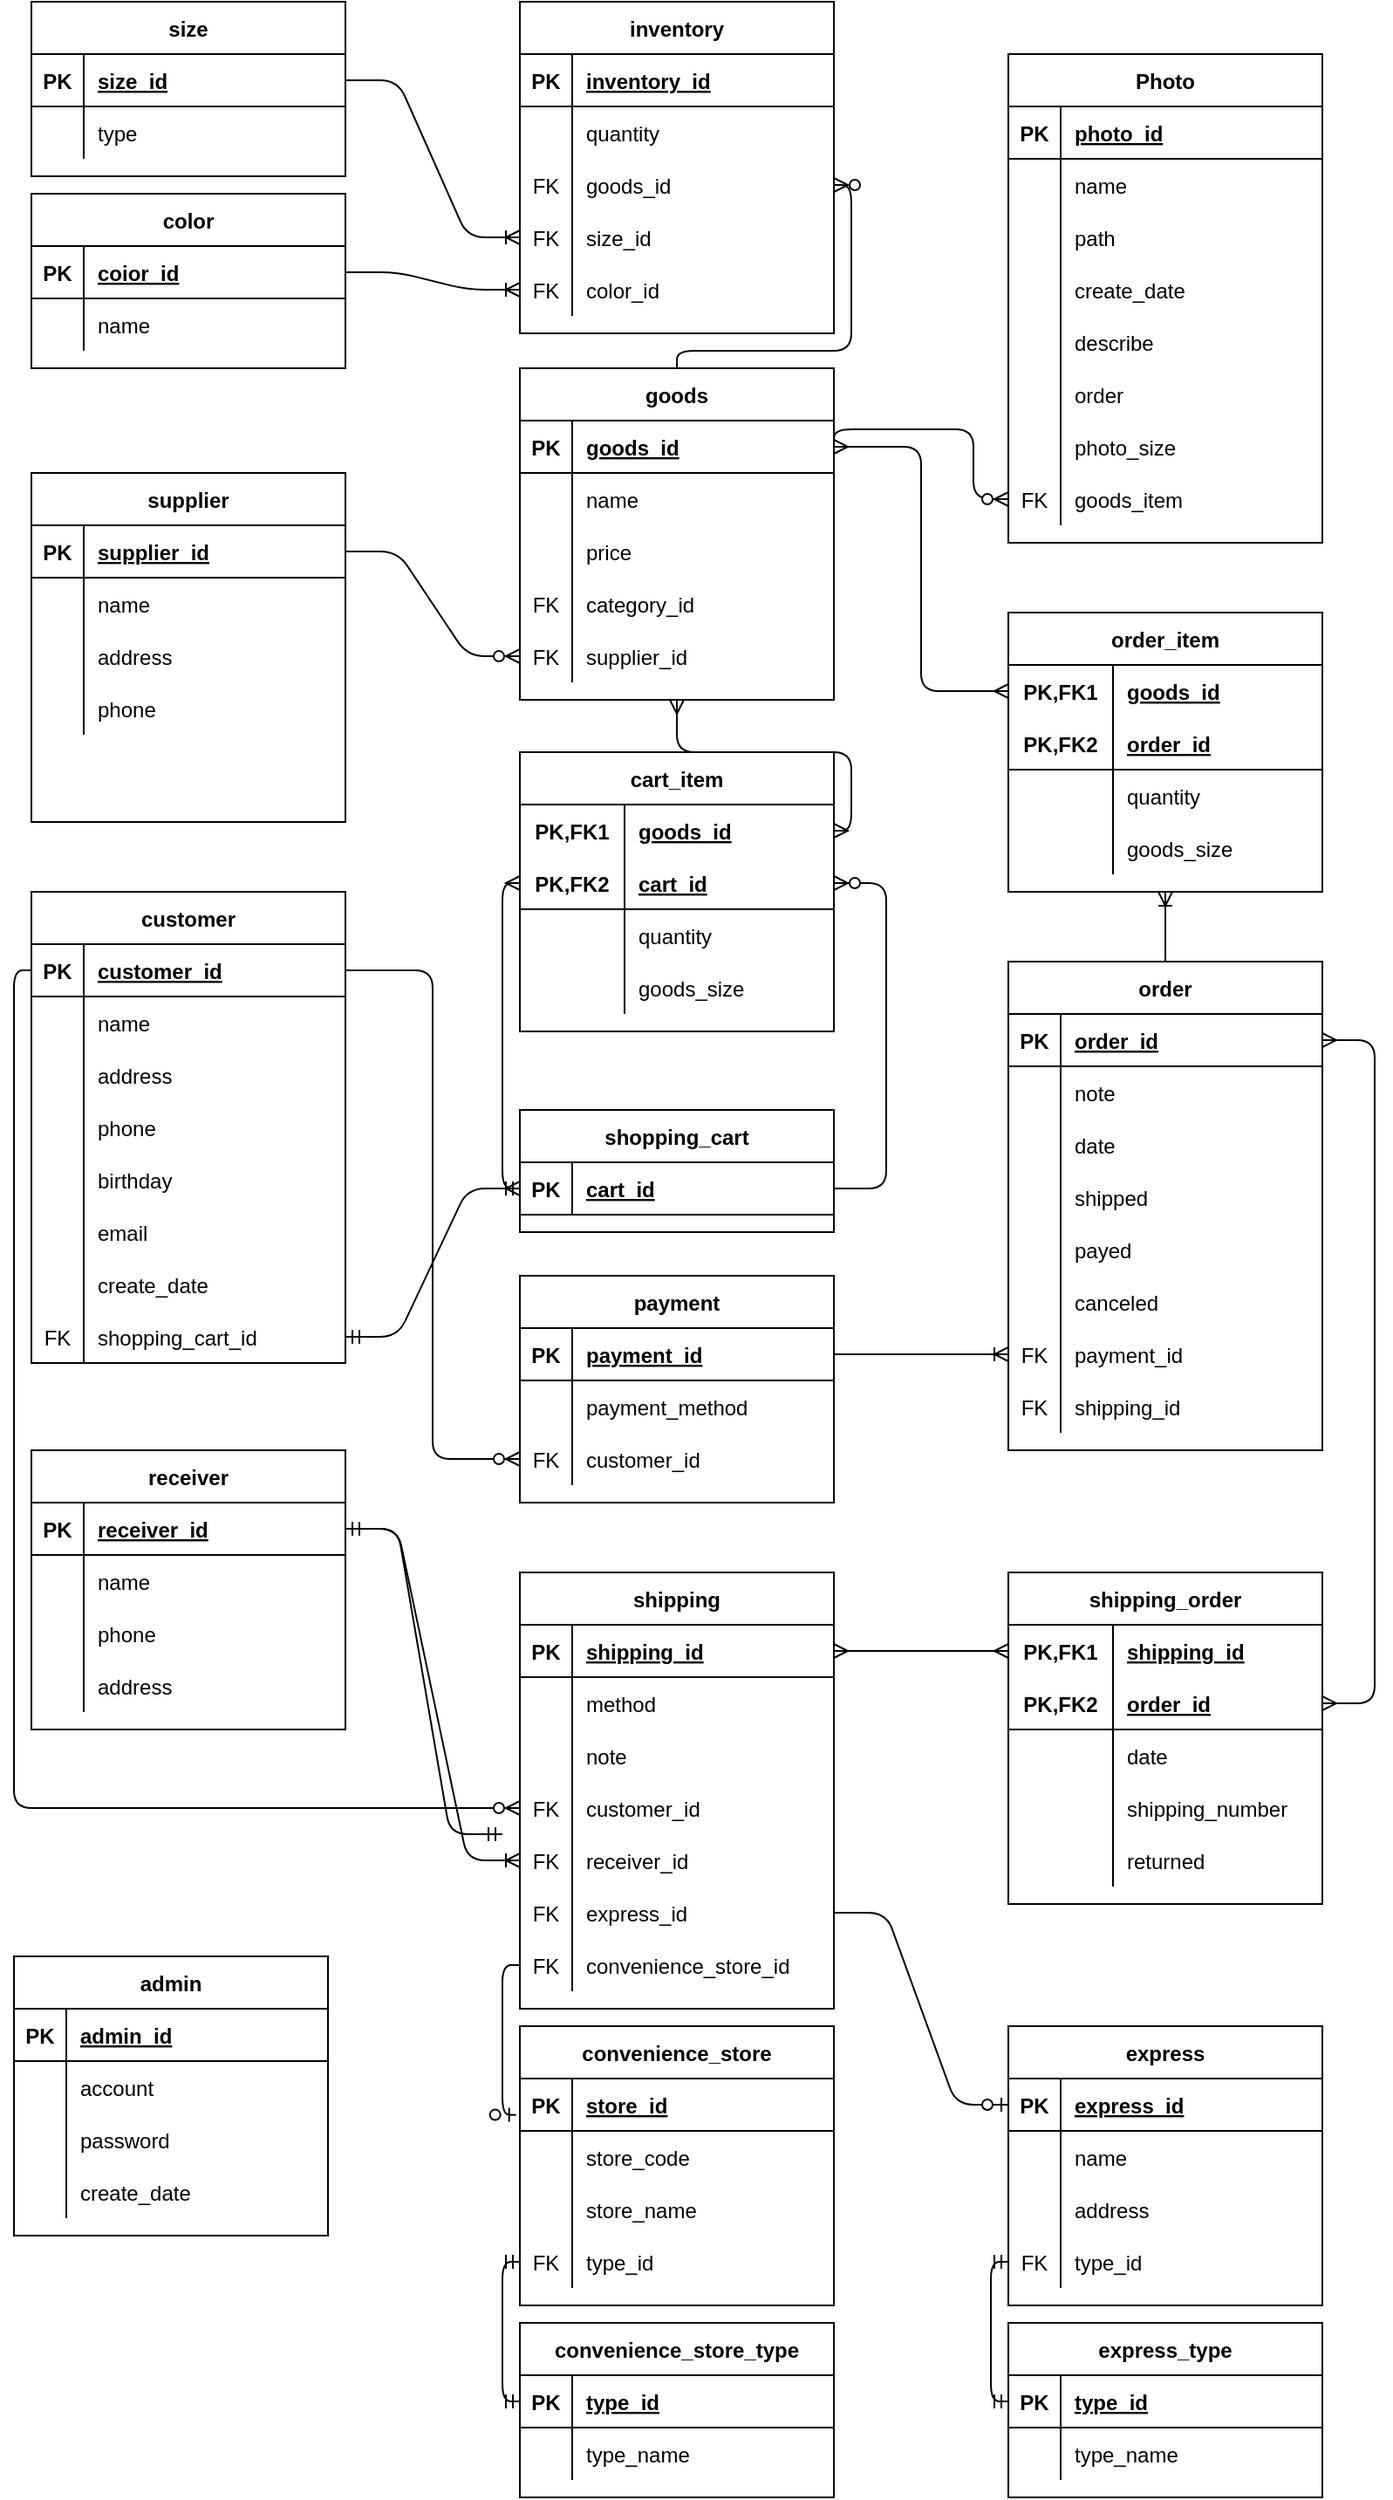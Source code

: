 <mxfile version="13.10.5" type="github">
  <diagram id="23g7w65ID6y2XJE2tCmG" name="Page-1">
    <mxGraphModel dx="1166" dy="1888" grid="1" gridSize="10" guides="1" tooltips="1" connect="1" arrows="1" fold="1" page="1" pageScale="1" pageWidth="827" pageHeight="1169" math="0" shadow="0">
      <root>
        <mxCell id="0" />
        <mxCell id="1" parent="0" />
        <mxCell id="morqwsItGRwK7Hv--RgN-1" value="customer" style="shape=table;startSize=30;container=1;collapsible=1;childLayout=tableLayout;fixedRows=1;rowLines=0;fontStyle=1;align=center;resizeLast=1;" parent="1" vertex="1">
          <mxGeometry x="400" y="410" width="180" height="270" as="geometry" />
        </mxCell>
        <mxCell id="morqwsItGRwK7Hv--RgN-2" value="" style="shape=partialRectangle;collapsible=0;dropTarget=0;pointerEvents=0;fillColor=none;top=0;left=0;bottom=1;right=0;points=[[0,0.5],[1,0.5]];portConstraint=eastwest;" parent="morqwsItGRwK7Hv--RgN-1" vertex="1">
          <mxGeometry y="30" width="180" height="30" as="geometry" />
        </mxCell>
        <mxCell id="morqwsItGRwK7Hv--RgN-3" value="PK" style="shape=partialRectangle;connectable=0;fillColor=none;top=0;left=0;bottom=0;right=0;fontStyle=1;overflow=hidden;" parent="morqwsItGRwK7Hv--RgN-2" vertex="1">
          <mxGeometry width="30" height="30" as="geometry" />
        </mxCell>
        <mxCell id="morqwsItGRwK7Hv--RgN-4" value="customer_id" style="shape=partialRectangle;connectable=0;fillColor=none;top=0;left=0;bottom=0;right=0;align=left;spacingLeft=6;fontStyle=5;overflow=hidden;" parent="morqwsItGRwK7Hv--RgN-2" vertex="1">
          <mxGeometry x="30" width="150" height="30" as="geometry" />
        </mxCell>
        <mxCell id="morqwsItGRwK7Hv--RgN-5" value="" style="shape=partialRectangle;collapsible=0;dropTarget=0;pointerEvents=0;fillColor=none;top=0;left=0;bottom=0;right=0;points=[[0,0.5],[1,0.5]];portConstraint=eastwest;" parent="morqwsItGRwK7Hv--RgN-1" vertex="1">
          <mxGeometry y="60" width="180" height="30" as="geometry" />
        </mxCell>
        <mxCell id="morqwsItGRwK7Hv--RgN-6" value="" style="shape=partialRectangle;connectable=0;fillColor=none;top=0;left=0;bottom=0;right=0;editable=1;overflow=hidden;" parent="morqwsItGRwK7Hv--RgN-5" vertex="1">
          <mxGeometry width="30" height="30" as="geometry" />
        </mxCell>
        <mxCell id="morqwsItGRwK7Hv--RgN-7" value="name" style="shape=partialRectangle;connectable=0;fillColor=none;top=0;left=0;bottom=0;right=0;align=left;spacingLeft=6;overflow=hidden;" parent="morqwsItGRwK7Hv--RgN-5" vertex="1">
          <mxGeometry x="30" width="150" height="30" as="geometry" />
        </mxCell>
        <mxCell id="morqwsItGRwK7Hv--RgN-8" value="" style="shape=partialRectangle;collapsible=0;dropTarget=0;pointerEvents=0;fillColor=none;top=0;left=0;bottom=0;right=0;points=[[0,0.5],[1,0.5]];portConstraint=eastwest;" parent="morqwsItGRwK7Hv--RgN-1" vertex="1">
          <mxGeometry y="90" width="180" height="30" as="geometry" />
        </mxCell>
        <mxCell id="morqwsItGRwK7Hv--RgN-9" value="" style="shape=partialRectangle;connectable=0;fillColor=none;top=0;left=0;bottom=0;right=0;editable=1;overflow=hidden;" parent="morqwsItGRwK7Hv--RgN-8" vertex="1">
          <mxGeometry width="30" height="30" as="geometry" />
        </mxCell>
        <mxCell id="morqwsItGRwK7Hv--RgN-10" value="address" style="shape=partialRectangle;connectable=0;fillColor=none;top=0;left=0;bottom=0;right=0;align=left;spacingLeft=6;overflow=hidden;" parent="morqwsItGRwK7Hv--RgN-8" vertex="1">
          <mxGeometry x="30" width="150" height="30" as="geometry" />
        </mxCell>
        <mxCell id="morqwsItGRwK7Hv--RgN-11" value="" style="shape=partialRectangle;collapsible=0;dropTarget=0;pointerEvents=0;fillColor=none;top=0;left=0;bottom=0;right=0;points=[[0,0.5],[1,0.5]];portConstraint=eastwest;" parent="morqwsItGRwK7Hv--RgN-1" vertex="1">
          <mxGeometry y="120" width="180" height="30" as="geometry" />
        </mxCell>
        <mxCell id="morqwsItGRwK7Hv--RgN-12" value="" style="shape=partialRectangle;connectable=0;fillColor=none;top=0;left=0;bottom=0;right=0;editable=1;overflow=hidden;" parent="morqwsItGRwK7Hv--RgN-11" vertex="1">
          <mxGeometry width="30" height="30" as="geometry" />
        </mxCell>
        <mxCell id="morqwsItGRwK7Hv--RgN-13" value="phone" style="shape=partialRectangle;connectable=0;fillColor=none;top=0;left=0;bottom=0;right=0;align=left;spacingLeft=6;overflow=hidden;" parent="morqwsItGRwK7Hv--RgN-11" vertex="1">
          <mxGeometry x="30" width="150" height="30" as="geometry" />
        </mxCell>
        <mxCell id="morqwsItGRwK7Hv--RgN-15" value="" style="shape=partialRectangle;collapsible=0;dropTarget=0;pointerEvents=0;fillColor=none;top=0;left=0;bottom=0;right=0;points=[[0,0.5],[1,0.5]];portConstraint=eastwest;" parent="morqwsItGRwK7Hv--RgN-1" vertex="1">
          <mxGeometry y="150" width="180" height="30" as="geometry" />
        </mxCell>
        <mxCell id="morqwsItGRwK7Hv--RgN-16" value="" style="shape=partialRectangle;connectable=0;fillColor=none;top=0;left=0;bottom=0;right=0;editable=1;overflow=hidden;" parent="morqwsItGRwK7Hv--RgN-15" vertex="1">
          <mxGeometry width="30" height="30" as="geometry" />
        </mxCell>
        <mxCell id="morqwsItGRwK7Hv--RgN-17" value="birthday" style="shape=partialRectangle;connectable=0;fillColor=none;top=0;left=0;bottom=0;right=0;align=left;spacingLeft=6;overflow=hidden;" parent="morqwsItGRwK7Hv--RgN-15" vertex="1">
          <mxGeometry x="30" width="150" height="30" as="geometry" />
        </mxCell>
        <mxCell id="morqwsItGRwK7Hv--RgN-44" value="" style="shape=partialRectangle;collapsible=0;dropTarget=0;pointerEvents=0;fillColor=none;top=0;left=0;bottom=0;right=0;points=[[0,0.5],[1,0.5]];portConstraint=eastwest;" parent="morqwsItGRwK7Hv--RgN-1" vertex="1">
          <mxGeometry y="180" width="180" height="30" as="geometry" />
        </mxCell>
        <mxCell id="morqwsItGRwK7Hv--RgN-45" value="" style="shape=partialRectangle;connectable=0;fillColor=none;top=0;left=0;bottom=0;right=0;editable=1;overflow=hidden;" parent="morqwsItGRwK7Hv--RgN-44" vertex="1">
          <mxGeometry width="30" height="30" as="geometry" />
        </mxCell>
        <mxCell id="morqwsItGRwK7Hv--RgN-46" value="email" style="shape=partialRectangle;connectable=0;fillColor=none;top=0;left=0;bottom=0;right=0;align=left;spacingLeft=6;overflow=hidden;" parent="morqwsItGRwK7Hv--RgN-44" vertex="1">
          <mxGeometry x="30" width="150" height="30" as="geometry" />
        </mxCell>
        <mxCell id="3ub1IACBx7OZ4HvjgSSi-74" value="" style="shape=partialRectangle;collapsible=0;dropTarget=0;pointerEvents=0;fillColor=none;top=0;left=0;bottom=0;right=0;points=[[0,0.5],[1,0.5]];portConstraint=eastwest;" parent="morqwsItGRwK7Hv--RgN-1" vertex="1">
          <mxGeometry y="210" width="180" height="30" as="geometry" />
        </mxCell>
        <mxCell id="3ub1IACBx7OZ4HvjgSSi-75" value="" style="shape=partialRectangle;connectable=0;fillColor=none;top=0;left=0;bottom=0;right=0;editable=1;overflow=hidden;" parent="3ub1IACBx7OZ4HvjgSSi-74" vertex="1">
          <mxGeometry width="30" height="30" as="geometry" />
        </mxCell>
        <mxCell id="3ub1IACBx7OZ4HvjgSSi-76" value="create_date" style="shape=partialRectangle;connectable=0;fillColor=none;top=0;left=0;bottom=0;right=0;align=left;spacingLeft=6;overflow=hidden;" parent="3ub1IACBx7OZ4HvjgSSi-74" vertex="1">
          <mxGeometry x="30" width="150" height="30" as="geometry" />
        </mxCell>
        <mxCell id="3ub1IACBx7OZ4HvjgSSi-69" value="" style="shape=partialRectangle;collapsible=0;dropTarget=0;pointerEvents=0;fillColor=none;top=0;left=0;bottom=0;right=0;points=[[0,0.5],[1,0.5]];portConstraint=eastwest;" parent="morqwsItGRwK7Hv--RgN-1" vertex="1">
          <mxGeometry y="240" width="180" height="30" as="geometry" />
        </mxCell>
        <mxCell id="3ub1IACBx7OZ4HvjgSSi-70" value="FK" style="shape=partialRectangle;connectable=0;fillColor=none;top=0;left=0;bottom=0;right=0;fontStyle=0;overflow=hidden;" parent="3ub1IACBx7OZ4HvjgSSi-69" vertex="1">
          <mxGeometry width="30" height="30" as="geometry" />
        </mxCell>
        <mxCell id="3ub1IACBx7OZ4HvjgSSi-71" value="shopping_cart_id" style="shape=partialRectangle;connectable=0;fillColor=none;top=0;left=0;bottom=0;right=0;align=left;spacingLeft=6;fontStyle=0;overflow=hidden;" parent="3ub1IACBx7OZ4HvjgSSi-69" vertex="1">
          <mxGeometry x="30" width="150" height="30" as="geometry" />
        </mxCell>
        <mxCell id="morqwsItGRwK7Hv--RgN-64" value="payment" style="shape=table;startSize=30;container=1;collapsible=1;childLayout=tableLayout;fixedRows=1;rowLines=0;fontStyle=1;align=center;resizeLast=1;" parent="1" vertex="1">
          <mxGeometry x="680" y="630" width="180" height="130" as="geometry" />
        </mxCell>
        <mxCell id="morqwsItGRwK7Hv--RgN-65" value="" style="shape=partialRectangle;collapsible=0;dropTarget=0;pointerEvents=0;fillColor=none;top=0;left=0;bottom=1;right=0;points=[[0,0.5],[1,0.5]];portConstraint=eastwest;" parent="morqwsItGRwK7Hv--RgN-64" vertex="1">
          <mxGeometry y="30" width="180" height="30" as="geometry" />
        </mxCell>
        <mxCell id="morqwsItGRwK7Hv--RgN-66" value="PK" style="shape=partialRectangle;connectable=0;fillColor=none;top=0;left=0;bottom=0;right=0;fontStyle=1;overflow=hidden;" parent="morqwsItGRwK7Hv--RgN-65" vertex="1">
          <mxGeometry width="30" height="30" as="geometry" />
        </mxCell>
        <mxCell id="morqwsItGRwK7Hv--RgN-67" value="payment_id" style="shape=partialRectangle;connectable=0;fillColor=none;top=0;left=0;bottom=0;right=0;align=left;spacingLeft=6;fontStyle=5;overflow=hidden;" parent="morqwsItGRwK7Hv--RgN-65" vertex="1">
          <mxGeometry x="30" width="150" height="30" as="geometry" />
        </mxCell>
        <mxCell id="morqwsItGRwK7Hv--RgN-68" value="" style="shape=partialRectangle;collapsible=0;dropTarget=0;pointerEvents=0;fillColor=none;top=0;left=0;bottom=0;right=0;points=[[0,0.5],[1,0.5]];portConstraint=eastwest;" parent="morqwsItGRwK7Hv--RgN-64" vertex="1">
          <mxGeometry y="60" width="180" height="30" as="geometry" />
        </mxCell>
        <mxCell id="morqwsItGRwK7Hv--RgN-69" value="" style="shape=partialRectangle;connectable=0;fillColor=none;top=0;left=0;bottom=0;right=0;editable=1;overflow=hidden;" parent="morqwsItGRwK7Hv--RgN-68" vertex="1">
          <mxGeometry width="30" height="30" as="geometry" />
        </mxCell>
        <mxCell id="morqwsItGRwK7Hv--RgN-70" value="payment_method" style="shape=partialRectangle;connectable=0;fillColor=none;top=0;left=0;bottom=0;right=0;align=left;spacingLeft=6;overflow=hidden;" parent="morqwsItGRwK7Hv--RgN-68" vertex="1">
          <mxGeometry x="30" width="150" height="30" as="geometry" />
        </mxCell>
        <mxCell id="morqwsItGRwK7Hv--RgN-325" value="" style="shape=partialRectangle;collapsible=0;dropTarget=0;pointerEvents=0;fillColor=none;top=0;left=0;bottom=0;right=0;points=[[0,0.5],[1,0.5]];portConstraint=eastwest;" parent="morqwsItGRwK7Hv--RgN-64" vertex="1">
          <mxGeometry y="90" width="180" height="30" as="geometry" />
        </mxCell>
        <mxCell id="morqwsItGRwK7Hv--RgN-326" value="FK" style="shape=partialRectangle;connectable=0;fillColor=none;top=0;left=0;bottom=0;right=0;fontStyle=0;overflow=hidden;" parent="morqwsItGRwK7Hv--RgN-325" vertex="1">
          <mxGeometry width="30" height="30" as="geometry" />
        </mxCell>
        <mxCell id="morqwsItGRwK7Hv--RgN-327" value="customer_id" style="shape=partialRectangle;connectable=0;fillColor=none;top=0;left=0;bottom=0;right=0;align=left;spacingLeft=6;fontStyle=0;overflow=hidden;" parent="morqwsItGRwK7Hv--RgN-325" vertex="1">
          <mxGeometry x="30" width="150" height="30" as="geometry" />
        </mxCell>
        <mxCell id="morqwsItGRwK7Hv--RgN-77" value="supplier" style="shape=table;startSize=30;container=1;collapsible=1;childLayout=tableLayout;fixedRows=1;rowLines=0;fontStyle=1;align=center;resizeLast=1;" parent="1" vertex="1">
          <mxGeometry x="400" y="170" width="180" height="200" as="geometry" />
        </mxCell>
        <mxCell id="morqwsItGRwK7Hv--RgN-78" value="" style="shape=partialRectangle;collapsible=0;dropTarget=0;pointerEvents=0;fillColor=none;top=0;left=0;bottom=1;right=0;points=[[0,0.5],[1,0.5]];portConstraint=eastwest;" parent="morqwsItGRwK7Hv--RgN-77" vertex="1">
          <mxGeometry y="30" width="180" height="30" as="geometry" />
        </mxCell>
        <mxCell id="morqwsItGRwK7Hv--RgN-79" value="PK" style="shape=partialRectangle;connectable=0;fillColor=none;top=0;left=0;bottom=0;right=0;fontStyle=1;overflow=hidden;" parent="morqwsItGRwK7Hv--RgN-78" vertex="1">
          <mxGeometry width="30" height="30" as="geometry" />
        </mxCell>
        <mxCell id="morqwsItGRwK7Hv--RgN-80" value="supplier_id" style="shape=partialRectangle;connectable=0;fillColor=none;top=0;left=0;bottom=0;right=0;align=left;spacingLeft=6;fontStyle=5;overflow=hidden;" parent="morqwsItGRwK7Hv--RgN-78" vertex="1">
          <mxGeometry x="30" width="150" height="30" as="geometry" />
        </mxCell>
        <mxCell id="morqwsItGRwK7Hv--RgN-81" value="" style="shape=partialRectangle;collapsible=0;dropTarget=0;pointerEvents=0;fillColor=none;top=0;left=0;bottom=0;right=0;points=[[0,0.5],[1,0.5]];portConstraint=eastwest;" parent="morqwsItGRwK7Hv--RgN-77" vertex="1">
          <mxGeometry y="60" width="180" height="30" as="geometry" />
        </mxCell>
        <mxCell id="morqwsItGRwK7Hv--RgN-82" value="" style="shape=partialRectangle;connectable=0;fillColor=none;top=0;left=0;bottom=0;right=0;editable=1;overflow=hidden;" parent="morqwsItGRwK7Hv--RgN-81" vertex="1">
          <mxGeometry width="30" height="30" as="geometry" />
        </mxCell>
        <mxCell id="morqwsItGRwK7Hv--RgN-83" value="name" style="shape=partialRectangle;connectable=0;fillColor=none;top=0;left=0;bottom=0;right=0;align=left;spacingLeft=6;overflow=hidden;" parent="morqwsItGRwK7Hv--RgN-81" vertex="1">
          <mxGeometry x="30" width="150" height="30" as="geometry" />
        </mxCell>
        <mxCell id="morqwsItGRwK7Hv--RgN-84" value="" style="shape=partialRectangle;collapsible=0;dropTarget=0;pointerEvents=0;fillColor=none;top=0;left=0;bottom=0;right=0;points=[[0,0.5],[1,0.5]];portConstraint=eastwest;" parent="morqwsItGRwK7Hv--RgN-77" vertex="1">
          <mxGeometry y="90" width="180" height="30" as="geometry" />
        </mxCell>
        <mxCell id="morqwsItGRwK7Hv--RgN-85" value="" style="shape=partialRectangle;connectable=0;fillColor=none;top=0;left=0;bottom=0;right=0;editable=1;overflow=hidden;" parent="morqwsItGRwK7Hv--RgN-84" vertex="1">
          <mxGeometry width="30" height="30" as="geometry" />
        </mxCell>
        <mxCell id="morqwsItGRwK7Hv--RgN-86" value="address" style="shape=partialRectangle;connectable=0;fillColor=none;top=0;left=0;bottom=0;right=0;align=left;spacingLeft=6;overflow=hidden;" parent="morqwsItGRwK7Hv--RgN-84" vertex="1">
          <mxGeometry x="30" width="150" height="30" as="geometry" />
        </mxCell>
        <mxCell id="morqwsItGRwK7Hv--RgN-87" value="" style="shape=partialRectangle;collapsible=0;dropTarget=0;pointerEvents=0;fillColor=none;top=0;left=0;bottom=0;right=0;points=[[0,0.5],[1,0.5]];portConstraint=eastwest;" parent="morqwsItGRwK7Hv--RgN-77" vertex="1">
          <mxGeometry y="120" width="180" height="30" as="geometry" />
        </mxCell>
        <mxCell id="morqwsItGRwK7Hv--RgN-88" value="" style="shape=partialRectangle;connectable=0;fillColor=none;top=0;left=0;bottom=0;right=0;editable=1;overflow=hidden;" parent="morqwsItGRwK7Hv--RgN-87" vertex="1">
          <mxGeometry width="30" height="30" as="geometry" />
        </mxCell>
        <mxCell id="morqwsItGRwK7Hv--RgN-89" value="phone" style="shape=partialRectangle;connectable=0;fillColor=none;top=0;left=0;bottom=0;right=0;align=left;spacingLeft=6;overflow=hidden;" parent="morqwsItGRwK7Hv--RgN-87" vertex="1">
          <mxGeometry x="30" width="150" height="30" as="geometry" />
        </mxCell>
        <mxCell id="morqwsItGRwK7Hv--RgN-94" value="goods" style="shape=table;startSize=30;container=1;collapsible=1;childLayout=tableLayout;fixedRows=1;rowLines=0;fontStyle=1;align=center;resizeLast=1;" parent="1" vertex="1">
          <mxGeometry x="680" y="110" width="180" height="190" as="geometry" />
        </mxCell>
        <mxCell id="morqwsItGRwK7Hv--RgN-95" value="" style="shape=partialRectangle;collapsible=0;dropTarget=0;pointerEvents=0;fillColor=none;top=0;left=0;bottom=1;right=0;points=[[0,0.5],[1,0.5]];portConstraint=eastwest;" parent="morqwsItGRwK7Hv--RgN-94" vertex="1">
          <mxGeometry y="30" width="180" height="30" as="geometry" />
        </mxCell>
        <mxCell id="morqwsItGRwK7Hv--RgN-96" value="PK" style="shape=partialRectangle;connectable=0;fillColor=none;top=0;left=0;bottom=0;right=0;fontStyle=1;overflow=hidden;" parent="morqwsItGRwK7Hv--RgN-95" vertex="1">
          <mxGeometry width="30" height="30" as="geometry" />
        </mxCell>
        <mxCell id="morqwsItGRwK7Hv--RgN-97" value="goods_id" style="shape=partialRectangle;connectable=0;fillColor=none;top=0;left=0;bottom=0;right=0;align=left;spacingLeft=6;fontStyle=5;overflow=hidden;" parent="morqwsItGRwK7Hv--RgN-95" vertex="1">
          <mxGeometry x="30" width="150" height="30" as="geometry" />
        </mxCell>
        <mxCell id="morqwsItGRwK7Hv--RgN-98" value="" style="shape=partialRectangle;collapsible=0;dropTarget=0;pointerEvents=0;fillColor=none;top=0;left=0;bottom=0;right=0;points=[[0,0.5],[1,0.5]];portConstraint=eastwest;" parent="morqwsItGRwK7Hv--RgN-94" vertex="1">
          <mxGeometry y="60" width="180" height="30" as="geometry" />
        </mxCell>
        <mxCell id="morqwsItGRwK7Hv--RgN-99" value="" style="shape=partialRectangle;connectable=0;fillColor=none;top=0;left=0;bottom=0;right=0;editable=1;overflow=hidden;" parent="morqwsItGRwK7Hv--RgN-98" vertex="1">
          <mxGeometry width="30" height="30" as="geometry" />
        </mxCell>
        <mxCell id="morqwsItGRwK7Hv--RgN-100" value="name" style="shape=partialRectangle;connectable=0;fillColor=none;top=0;left=0;bottom=0;right=0;align=left;spacingLeft=6;overflow=hidden;" parent="morqwsItGRwK7Hv--RgN-98" vertex="1">
          <mxGeometry x="30" width="150" height="30" as="geometry" />
        </mxCell>
        <mxCell id="morqwsItGRwK7Hv--RgN-101" value="" style="shape=partialRectangle;collapsible=0;dropTarget=0;pointerEvents=0;fillColor=none;top=0;left=0;bottom=0;right=0;points=[[0,0.5],[1,0.5]];portConstraint=eastwest;" parent="morqwsItGRwK7Hv--RgN-94" vertex="1">
          <mxGeometry y="90" width="180" height="30" as="geometry" />
        </mxCell>
        <mxCell id="morqwsItGRwK7Hv--RgN-102" value="" style="shape=partialRectangle;connectable=0;fillColor=none;top=0;left=0;bottom=0;right=0;editable=1;overflow=hidden;" parent="morqwsItGRwK7Hv--RgN-101" vertex="1">
          <mxGeometry width="30" height="30" as="geometry" />
        </mxCell>
        <mxCell id="morqwsItGRwK7Hv--RgN-103" value="price" style="shape=partialRectangle;connectable=0;fillColor=none;top=0;left=0;bottom=0;right=0;align=left;spacingLeft=6;overflow=hidden;" parent="morqwsItGRwK7Hv--RgN-101" vertex="1">
          <mxGeometry x="30" width="150" height="30" as="geometry" />
        </mxCell>
        <mxCell id="3ub1IACBx7OZ4HvjgSSi-39" value="" style="shape=partialRectangle;collapsible=0;dropTarget=0;pointerEvents=0;fillColor=none;top=0;left=0;bottom=0;right=0;points=[[0,0.5],[1,0.5]];portConstraint=eastwest;" parent="morqwsItGRwK7Hv--RgN-94" vertex="1">
          <mxGeometry y="120" width="180" height="30" as="geometry" />
        </mxCell>
        <mxCell id="3ub1IACBx7OZ4HvjgSSi-40" value="FK" style="shape=partialRectangle;connectable=0;fillColor=none;top=0;left=0;bottom=0;right=0;fontStyle=0;overflow=hidden;" parent="3ub1IACBx7OZ4HvjgSSi-39" vertex="1">
          <mxGeometry width="30" height="30" as="geometry" />
        </mxCell>
        <mxCell id="3ub1IACBx7OZ4HvjgSSi-41" value="category_id" style="shape=partialRectangle;connectable=0;fillColor=none;top=0;left=0;bottom=0;right=0;align=left;spacingLeft=6;fontStyle=0;overflow=hidden;" parent="3ub1IACBx7OZ4HvjgSSi-39" vertex="1">
          <mxGeometry x="30" width="150" height="30" as="geometry" />
        </mxCell>
        <mxCell id="morqwsItGRwK7Hv--RgN-216" value="" style="shape=partialRectangle;collapsible=0;dropTarget=0;pointerEvents=0;fillColor=none;top=0;left=0;bottom=0;right=0;points=[[0,0.5],[1,0.5]];portConstraint=eastwest;" parent="morqwsItGRwK7Hv--RgN-94" vertex="1">
          <mxGeometry y="150" width="180" height="30" as="geometry" />
        </mxCell>
        <mxCell id="morqwsItGRwK7Hv--RgN-217" value="FK" style="shape=partialRectangle;connectable=0;fillColor=none;top=0;left=0;bottom=0;right=0;fontStyle=0;overflow=hidden;" parent="morqwsItGRwK7Hv--RgN-216" vertex="1">
          <mxGeometry width="30" height="30" as="geometry" />
        </mxCell>
        <mxCell id="morqwsItGRwK7Hv--RgN-218" value="supplier_id" style="shape=partialRectangle;connectable=0;fillColor=none;top=0;left=0;bottom=0;right=0;align=left;spacingLeft=6;fontStyle=0;overflow=hidden;" parent="morqwsItGRwK7Hv--RgN-216" vertex="1">
          <mxGeometry x="30" width="150" height="30" as="geometry" />
        </mxCell>
        <mxCell id="morqwsItGRwK7Hv--RgN-107" value="color" style="shape=table;startSize=30;container=1;collapsible=1;childLayout=tableLayout;fixedRows=1;rowLines=0;fontStyle=1;align=center;resizeLast=1;" parent="1" vertex="1">
          <mxGeometry x="400" y="10" width="180" height="100" as="geometry" />
        </mxCell>
        <mxCell id="morqwsItGRwK7Hv--RgN-108" value="" style="shape=partialRectangle;collapsible=0;dropTarget=0;pointerEvents=0;fillColor=none;top=0;left=0;bottom=1;right=0;points=[[0,0.5],[1,0.5]];portConstraint=eastwest;" parent="morqwsItGRwK7Hv--RgN-107" vertex="1">
          <mxGeometry y="30" width="180" height="30" as="geometry" />
        </mxCell>
        <mxCell id="morqwsItGRwK7Hv--RgN-109" value="PK" style="shape=partialRectangle;connectable=0;fillColor=none;top=0;left=0;bottom=0;right=0;fontStyle=1;overflow=hidden;" parent="morqwsItGRwK7Hv--RgN-108" vertex="1">
          <mxGeometry width="30" height="30" as="geometry" />
        </mxCell>
        <mxCell id="morqwsItGRwK7Hv--RgN-110" value="coior_id" style="shape=partialRectangle;connectable=0;fillColor=none;top=0;left=0;bottom=0;right=0;align=left;spacingLeft=6;fontStyle=5;overflow=hidden;" parent="morqwsItGRwK7Hv--RgN-108" vertex="1">
          <mxGeometry x="30" width="150" height="30" as="geometry" />
        </mxCell>
        <mxCell id="morqwsItGRwK7Hv--RgN-111" value="" style="shape=partialRectangle;collapsible=0;dropTarget=0;pointerEvents=0;fillColor=none;top=0;left=0;bottom=0;right=0;points=[[0,0.5],[1,0.5]];portConstraint=eastwest;" parent="morqwsItGRwK7Hv--RgN-107" vertex="1">
          <mxGeometry y="60" width="180" height="30" as="geometry" />
        </mxCell>
        <mxCell id="morqwsItGRwK7Hv--RgN-112" value="" style="shape=partialRectangle;connectable=0;fillColor=none;top=0;left=0;bottom=0;right=0;editable=1;overflow=hidden;" parent="morqwsItGRwK7Hv--RgN-111" vertex="1">
          <mxGeometry width="30" height="30" as="geometry" />
        </mxCell>
        <mxCell id="morqwsItGRwK7Hv--RgN-113" value="name" style="shape=partialRectangle;connectable=0;fillColor=none;top=0;left=0;bottom=0;right=0;align=left;spacingLeft=6;overflow=hidden;" parent="morqwsItGRwK7Hv--RgN-111" vertex="1">
          <mxGeometry x="30" width="150" height="30" as="geometry" />
        </mxCell>
        <mxCell id="morqwsItGRwK7Hv--RgN-120" value="shopping_cart" style="shape=table;startSize=30;container=1;collapsible=1;childLayout=tableLayout;fixedRows=1;rowLines=0;fontStyle=1;align=center;resizeLast=1;" parent="1" vertex="1">
          <mxGeometry x="680" y="535" width="180" height="70" as="geometry" />
        </mxCell>
        <mxCell id="morqwsItGRwK7Hv--RgN-121" value="" style="shape=partialRectangle;collapsible=0;dropTarget=0;pointerEvents=0;fillColor=none;top=0;left=0;bottom=1;right=0;points=[[0,0.5],[1,0.5]];portConstraint=eastwest;" parent="morqwsItGRwK7Hv--RgN-120" vertex="1">
          <mxGeometry y="30" width="180" height="30" as="geometry" />
        </mxCell>
        <mxCell id="morqwsItGRwK7Hv--RgN-122" value="PK" style="shape=partialRectangle;connectable=0;fillColor=none;top=0;left=0;bottom=0;right=0;fontStyle=1;overflow=hidden;" parent="morqwsItGRwK7Hv--RgN-121" vertex="1">
          <mxGeometry width="30" height="30" as="geometry" />
        </mxCell>
        <mxCell id="morqwsItGRwK7Hv--RgN-123" value="cart_id" style="shape=partialRectangle;connectable=0;fillColor=none;top=0;left=0;bottom=0;right=0;align=left;spacingLeft=6;fontStyle=5;overflow=hidden;" parent="morqwsItGRwK7Hv--RgN-121" vertex="1">
          <mxGeometry x="30" width="150" height="30" as="geometry" />
        </mxCell>
        <mxCell id="morqwsItGRwK7Hv--RgN-133" value="order" style="shape=table;startSize=30;container=1;collapsible=1;childLayout=tableLayout;fixedRows=1;rowLines=0;fontStyle=1;align=center;resizeLast=1;" parent="1" vertex="1">
          <mxGeometry x="960" y="450" width="180" height="280" as="geometry" />
        </mxCell>
        <mxCell id="morqwsItGRwK7Hv--RgN-134" value="" style="shape=partialRectangle;collapsible=0;dropTarget=0;pointerEvents=0;fillColor=none;top=0;left=0;bottom=1;right=0;points=[[0,0.5],[1,0.5]];portConstraint=eastwest;" parent="morqwsItGRwK7Hv--RgN-133" vertex="1">
          <mxGeometry y="30" width="180" height="30" as="geometry" />
        </mxCell>
        <mxCell id="morqwsItGRwK7Hv--RgN-135" value="PK" style="shape=partialRectangle;connectable=0;fillColor=none;top=0;left=0;bottom=0;right=0;fontStyle=1;overflow=hidden;" parent="morqwsItGRwK7Hv--RgN-134" vertex="1">
          <mxGeometry width="30" height="30" as="geometry" />
        </mxCell>
        <mxCell id="morqwsItGRwK7Hv--RgN-136" value="order_id" style="shape=partialRectangle;connectable=0;fillColor=none;top=0;left=0;bottom=0;right=0;align=left;spacingLeft=6;fontStyle=5;overflow=hidden;" parent="morqwsItGRwK7Hv--RgN-134" vertex="1">
          <mxGeometry x="30" width="150" height="30" as="geometry" />
        </mxCell>
        <mxCell id="3ub1IACBx7OZ4HvjgSSi-48" value="" style="shape=partialRectangle;collapsible=0;dropTarget=0;pointerEvents=0;fillColor=none;top=0;left=0;bottom=0;right=0;points=[[0,0.5],[1,0.5]];portConstraint=eastwest;" parent="morqwsItGRwK7Hv--RgN-133" vertex="1">
          <mxGeometry y="60" width="180" height="30" as="geometry" />
        </mxCell>
        <mxCell id="3ub1IACBx7OZ4HvjgSSi-49" value="" style="shape=partialRectangle;connectable=0;fillColor=none;top=0;left=0;bottom=0;right=0;editable=1;overflow=hidden;" parent="3ub1IACBx7OZ4HvjgSSi-48" vertex="1">
          <mxGeometry width="30" height="30" as="geometry" />
        </mxCell>
        <mxCell id="3ub1IACBx7OZ4HvjgSSi-50" value="note" style="shape=partialRectangle;connectable=0;fillColor=none;top=0;left=0;bottom=0;right=0;align=left;spacingLeft=6;overflow=hidden;" parent="3ub1IACBx7OZ4HvjgSSi-48" vertex="1">
          <mxGeometry x="30" width="150" height="30" as="geometry" />
        </mxCell>
        <mxCell id="3ub1IACBx7OZ4HvjgSSi-51" value="" style="shape=partialRectangle;collapsible=0;dropTarget=0;pointerEvents=0;fillColor=none;top=0;left=0;bottom=0;right=0;points=[[0,0.5],[1,0.5]];portConstraint=eastwest;" parent="morqwsItGRwK7Hv--RgN-133" vertex="1">
          <mxGeometry y="90" width="180" height="30" as="geometry" />
        </mxCell>
        <mxCell id="3ub1IACBx7OZ4HvjgSSi-52" value="" style="shape=partialRectangle;connectable=0;fillColor=none;top=0;left=0;bottom=0;right=0;editable=1;overflow=hidden;" parent="3ub1IACBx7OZ4HvjgSSi-51" vertex="1">
          <mxGeometry width="30" height="30" as="geometry" />
        </mxCell>
        <mxCell id="3ub1IACBx7OZ4HvjgSSi-53" value="date" style="shape=partialRectangle;connectable=0;fillColor=none;top=0;left=0;bottom=0;right=0;align=left;spacingLeft=6;overflow=hidden;" parent="3ub1IACBx7OZ4HvjgSSi-51" vertex="1">
          <mxGeometry x="30" width="150" height="30" as="geometry" />
        </mxCell>
        <mxCell id="3ub1IACBx7OZ4HvjgSSi-55" value="" style="shape=partialRectangle;collapsible=0;dropTarget=0;pointerEvents=0;fillColor=none;top=0;left=0;bottom=0;right=0;points=[[0,0.5],[1,0.5]];portConstraint=eastwest;" parent="morqwsItGRwK7Hv--RgN-133" vertex="1">
          <mxGeometry y="120" width="180" height="30" as="geometry" />
        </mxCell>
        <mxCell id="3ub1IACBx7OZ4HvjgSSi-56" value="" style="shape=partialRectangle;connectable=0;fillColor=none;top=0;left=0;bottom=0;right=0;editable=1;overflow=hidden;" parent="3ub1IACBx7OZ4HvjgSSi-55" vertex="1">
          <mxGeometry width="30" height="30" as="geometry" />
        </mxCell>
        <mxCell id="3ub1IACBx7OZ4HvjgSSi-57" value="shipped" style="shape=partialRectangle;connectable=0;fillColor=none;top=0;left=0;bottom=0;right=0;align=left;spacingLeft=6;overflow=hidden;" parent="3ub1IACBx7OZ4HvjgSSi-55" vertex="1">
          <mxGeometry x="30" width="150" height="30" as="geometry" />
        </mxCell>
        <mxCell id="3ub1IACBx7OZ4HvjgSSi-58" value="" style="shape=partialRectangle;collapsible=0;dropTarget=0;pointerEvents=0;fillColor=none;top=0;left=0;bottom=0;right=0;points=[[0,0.5],[1,0.5]];portConstraint=eastwest;" parent="morqwsItGRwK7Hv--RgN-133" vertex="1">
          <mxGeometry y="150" width="180" height="30" as="geometry" />
        </mxCell>
        <mxCell id="3ub1IACBx7OZ4HvjgSSi-59" value="" style="shape=partialRectangle;connectable=0;fillColor=none;top=0;left=0;bottom=0;right=0;editable=1;overflow=hidden;" parent="3ub1IACBx7OZ4HvjgSSi-58" vertex="1">
          <mxGeometry width="30" height="30" as="geometry" />
        </mxCell>
        <mxCell id="3ub1IACBx7OZ4HvjgSSi-60" value="payed" style="shape=partialRectangle;connectable=0;fillColor=none;top=0;left=0;bottom=0;right=0;align=left;spacingLeft=6;overflow=hidden;" parent="3ub1IACBx7OZ4HvjgSSi-58" vertex="1">
          <mxGeometry x="30" width="150" height="30" as="geometry" />
        </mxCell>
        <mxCell id="3ub1IACBx7OZ4HvjgSSi-65" value="" style="shape=partialRectangle;collapsible=0;dropTarget=0;pointerEvents=0;fillColor=none;top=0;left=0;bottom=0;right=0;points=[[0,0.5],[1,0.5]];portConstraint=eastwest;" parent="morqwsItGRwK7Hv--RgN-133" vertex="1">
          <mxGeometry y="180" width="180" height="30" as="geometry" />
        </mxCell>
        <mxCell id="3ub1IACBx7OZ4HvjgSSi-66" value="" style="shape=partialRectangle;connectable=0;fillColor=none;top=0;left=0;bottom=0;right=0;editable=1;overflow=hidden;" parent="3ub1IACBx7OZ4HvjgSSi-65" vertex="1">
          <mxGeometry width="30" height="30" as="geometry" />
        </mxCell>
        <mxCell id="3ub1IACBx7OZ4HvjgSSi-67" value="canceled" style="shape=partialRectangle;connectable=0;fillColor=none;top=0;left=0;bottom=0;right=0;align=left;spacingLeft=6;overflow=hidden;" parent="3ub1IACBx7OZ4HvjgSSi-65" vertex="1">
          <mxGeometry x="30" width="150" height="30" as="geometry" />
        </mxCell>
        <mxCell id="3ub1IACBx7OZ4HvjgSSi-78" value="" style="shape=partialRectangle;collapsible=0;dropTarget=0;pointerEvents=0;fillColor=none;top=0;left=0;bottom=0;right=0;points=[[0,0.5],[1,0.5]];portConstraint=eastwest;" parent="morqwsItGRwK7Hv--RgN-133" vertex="1">
          <mxGeometry y="210" width="180" height="30" as="geometry" />
        </mxCell>
        <mxCell id="3ub1IACBx7OZ4HvjgSSi-79" value="FK" style="shape=partialRectangle;connectable=0;fillColor=none;top=0;left=0;bottom=0;right=0;fontStyle=0;overflow=hidden;" parent="3ub1IACBx7OZ4HvjgSSi-78" vertex="1">
          <mxGeometry width="30" height="30" as="geometry" />
        </mxCell>
        <mxCell id="3ub1IACBx7OZ4HvjgSSi-80" value="payment_id" style="shape=partialRectangle;connectable=0;fillColor=none;top=0;left=0;bottom=0;right=0;align=left;spacingLeft=6;fontStyle=0;overflow=hidden;" parent="3ub1IACBx7OZ4HvjgSSi-78" vertex="1">
          <mxGeometry x="30" width="150" height="30" as="geometry" />
        </mxCell>
        <mxCell id="3ub1IACBx7OZ4HvjgSSi-83" value="" style="shape=partialRectangle;collapsible=0;dropTarget=0;pointerEvents=0;fillColor=none;top=0;left=0;bottom=0;right=0;points=[[0,0.5],[1,0.5]];portConstraint=eastwest;" parent="morqwsItGRwK7Hv--RgN-133" vertex="1">
          <mxGeometry y="240" width="180" height="30" as="geometry" />
        </mxCell>
        <mxCell id="3ub1IACBx7OZ4HvjgSSi-84" value="FK" style="shape=partialRectangle;connectable=0;fillColor=none;top=0;left=0;bottom=0;right=0;fontStyle=0;overflow=hidden;" parent="3ub1IACBx7OZ4HvjgSSi-83" vertex="1">
          <mxGeometry width="30" height="30" as="geometry" />
        </mxCell>
        <mxCell id="3ub1IACBx7OZ4HvjgSSi-85" value="shipping_id" style="shape=partialRectangle;connectable=0;fillColor=none;top=0;left=0;bottom=0;right=0;align=left;spacingLeft=6;fontStyle=0;overflow=hidden;" parent="3ub1IACBx7OZ4HvjgSSi-83" vertex="1">
          <mxGeometry x="30" width="150" height="30" as="geometry" />
        </mxCell>
        <mxCell id="morqwsItGRwK7Hv--RgN-200" value="cart_item" style="shape=table;startSize=30;container=1;collapsible=1;childLayout=tableLayout;fixedRows=1;rowLines=0;fontStyle=1;align=center;resizeLast=1;" parent="1" vertex="1">
          <mxGeometry x="680" y="330" width="180" height="160" as="geometry" />
        </mxCell>
        <mxCell id="morqwsItGRwK7Hv--RgN-201" value="" style="shape=partialRectangle;collapsible=0;dropTarget=0;pointerEvents=0;fillColor=none;top=0;left=0;bottom=0;right=0;points=[[0,0.5],[1,0.5]];portConstraint=eastwest;" parent="morqwsItGRwK7Hv--RgN-200" vertex="1">
          <mxGeometry y="30" width="180" height="30" as="geometry" />
        </mxCell>
        <mxCell id="morqwsItGRwK7Hv--RgN-202" value="PK,FK1" style="shape=partialRectangle;connectable=0;fillColor=none;top=0;left=0;bottom=0;right=0;fontStyle=1;overflow=hidden;" parent="morqwsItGRwK7Hv--RgN-201" vertex="1">
          <mxGeometry width="60" height="30" as="geometry" />
        </mxCell>
        <mxCell id="morqwsItGRwK7Hv--RgN-203" value="goods_id" style="shape=partialRectangle;connectable=0;fillColor=none;top=0;left=0;bottom=0;right=0;align=left;spacingLeft=6;fontStyle=5;overflow=hidden;" parent="morqwsItGRwK7Hv--RgN-201" vertex="1">
          <mxGeometry x="60" width="120" height="30" as="geometry" />
        </mxCell>
        <mxCell id="morqwsItGRwK7Hv--RgN-204" value="" style="shape=partialRectangle;collapsible=0;dropTarget=0;pointerEvents=0;fillColor=none;top=0;left=0;bottom=1;right=0;points=[[0,0.5],[1,0.5]];portConstraint=eastwest;" parent="morqwsItGRwK7Hv--RgN-200" vertex="1">
          <mxGeometry y="60" width="180" height="30" as="geometry" />
        </mxCell>
        <mxCell id="morqwsItGRwK7Hv--RgN-205" value="PK,FK2" style="shape=partialRectangle;connectable=0;fillColor=none;top=0;left=0;bottom=0;right=0;fontStyle=1;overflow=hidden;" parent="morqwsItGRwK7Hv--RgN-204" vertex="1">
          <mxGeometry width="60" height="30" as="geometry" />
        </mxCell>
        <mxCell id="morqwsItGRwK7Hv--RgN-206" value="cart_id" style="shape=partialRectangle;connectable=0;fillColor=none;top=0;left=0;bottom=0;right=0;align=left;spacingLeft=6;fontStyle=5;overflow=hidden;" parent="morqwsItGRwK7Hv--RgN-204" vertex="1">
          <mxGeometry x="60" width="120" height="30" as="geometry" />
        </mxCell>
        <mxCell id="morqwsItGRwK7Hv--RgN-207" value="" style="shape=partialRectangle;collapsible=0;dropTarget=0;pointerEvents=0;fillColor=none;top=0;left=0;bottom=0;right=0;points=[[0,0.5],[1,0.5]];portConstraint=eastwest;" parent="morqwsItGRwK7Hv--RgN-200" vertex="1">
          <mxGeometry y="90" width="180" height="30" as="geometry" />
        </mxCell>
        <mxCell id="morqwsItGRwK7Hv--RgN-208" value="" style="shape=partialRectangle;connectable=0;fillColor=none;top=0;left=0;bottom=0;right=0;editable=1;overflow=hidden;" parent="morqwsItGRwK7Hv--RgN-207" vertex="1">
          <mxGeometry width="60" height="30" as="geometry" />
        </mxCell>
        <mxCell id="morqwsItGRwK7Hv--RgN-209" value="quantity" style="shape=partialRectangle;connectable=0;fillColor=none;top=0;left=0;bottom=0;right=0;align=left;spacingLeft=6;overflow=hidden;" parent="morqwsItGRwK7Hv--RgN-207" vertex="1">
          <mxGeometry x="60" width="120" height="30" as="geometry" />
        </mxCell>
        <mxCell id="morqwsItGRwK7Hv--RgN-255" value="" style="shape=partialRectangle;collapsible=0;dropTarget=0;pointerEvents=0;fillColor=none;top=0;left=0;bottom=0;right=0;points=[[0,0.5],[1,0.5]];portConstraint=eastwest;dashed=1;" parent="morqwsItGRwK7Hv--RgN-200" vertex="1">
          <mxGeometry y="120" width="180" height="30" as="geometry" />
        </mxCell>
        <mxCell id="morqwsItGRwK7Hv--RgN-256" value="" style="shape=partialRectangle;connectable=0;fillColor=none;top=0;left=0;bottom=0;right=0;fontStyle=0;overflow=hidden;" parent="morqwsItGRwK7Hv--RgN-255" vertex="1">
          <mxGeometry width="60" height="30" as="geometry" />
        </mxCell>
        <mxCell id="morqwsItGRwK7Hv--RgN-257" value="goods_size" style="shape=partialRectangle;connectable=0;fillColor=none;top=0;left=0;bottom=0;right=0;align=left;spacingLeft=6;fontStyle=0;overflow=hidden;" parent="morqwsItGRwK7Hv--RgN-255" vertex="1">
          <mxGeometry x="60" width="120" height="30" as="geometry" />
        </mxCell>
        <mxCell id="morqwsItGRwK7Hv--RgN-213" value="" style="edgeStyle=entityRelationEdgeStyle;fontSize=12;html=1;endArrow=ERzeroToMany;endFill=1;entryX=1;entryY=0.5;entryDx=0;entryDy=0;exitX=1;exitY=0.5;exitDx=0;exitDy=0;" parent="1" source="morqwsItGRwK7Hv--RgN-121" target="morqwsItGRwK7Hv--RgN-204" edge="1">
          <mxGeometry width="100" height="100" relative="1" as="geometry">
            <mxPoint x="750" y="520" as="sourcePoint" />
            <mxPoint x="850" y="420" as="targetPoint" />
          </mxGeometry>
        </mxCell>
        <mxCell id="morqwsItGRwK7Hv--RgN-220" value="" style="edgeStyle=entityRelationEdgeStyle;fontSize=12;html=1;endArrow=ERzeroToMany;endFill=1;entryX=0;entryY=0.5;entryDx=0;entryDy=0;exitX=1;exitY=0.5;exitDx=0;exitDy=0;" parent="1" source="morqwsItGRwK7Hv--RgN-78" target="morqwsItGRwK7Hv--RgN-216" edge="1">
          <mxGeometry width="100" height="100" relative="1" as="geometry">
            <mxPoint x="630" y="350" as="sourcePoint" />
            <mxPoint x="730" y="250" as="targetPoint" />
          </mxGeometry>
        </mxCell>
        <mxCell id="morqwsItGRwK7Hv--RgN-280" value="order_item" style="shape=table;startSize=30;container=1;collapsible=1;childLayout=tableLayout;fixedRows=1;rowLines=0;fontStyle=1;align=center;resizeLast=1;" parent="1" vertex="1">
          <mxGeometry x="960" y="250" width="180" height="160" as="geometry" />
        </mxCell>
        <mxCell id="morqwsItGRwK7Hv--RgN-281" value="" style="shape=partialRectangle;collapsible=0;dropTarget=0;pointerEvents=0;fillColor=none;top=0;left=0;bottom=0;right=0;points=[[0,0.5],[1,0.5]];portConstraint=eastwest;" parent="morqwsItGRwK7Hv--RgN-280" vertex="1">
          <mxGeometry y="30" width="180" height="30" as="geometry" />
        </mxCell>
        <mxCell id="morqwsItGRwK7Hv--RgN-282" value="PK,FK1" style="shape=partialRectangle;connectable=0;fillColor=none;top=0;left=0;bottom=0;right=0;fontStyle=1;overflow=hidden;" parent="morqwsItGRwK7Hv--RgN-281" vertex="1">
          <mxGeometry width="60" height="30" as="geometry" />
        </mxCell>
        <mxCell id="morqwsItGRwK7Hv--RgN-283" value="goods_id" style="shape=partialRectangle;connectable=0;fillColor=none;top=0;left=0;bottom=0;right=0;align=left;spacingLeft=6;fontStyle=5;overflow=hidden;" parent="morqwsItGRwK7Hv--RgN-281" vertex="1">
          <mxGeometry x="60" width="120" height="30" as="geometry" />
        </mxCell>
        <mxCell id="morqwsItGRwK7Hv--RgN-284" value="" style="shape=partialRectangle;collapsible=0;dropTarget=0;pointerEvents=0;fillColor=none;top=0;left=0;bottom=1;right=0;points=[[0,0.5],[1,0.5]];portConstraint=eastwest;" parent="morqwsItGRwK7Hv--RgN-280" vertex="1">
          <mxGeometry y="60" width="180" height="30" as="geometry" />
        </mxCell>
        <mxCell id="morqwsItGRwK7Hv--RgN-285" value="PK,FK2" style="shape=partialRectangle;connectable=0;fillColor=none;top=0;left=0;bottom=0;right=0;fontStyle=1;overflow=hidden;" parent="morqwsItGRwK7Hv--RgN-284" vertex="1">
          <mxGeometry width="60" height="30" as="geometry" />
        </mxCell>
        <mxCell id="morqwsItGRwK7Hv--RgN-286" value="order_id" style="shape=partialRectangle;connectable=0;fillColor=none;top=0;left=0;bottom=0;right=0;align=left;spacingLeft=6;fontStyle=5;overflow=hidden;" parent="morqwsItGRwK7Hv--RgN-284" vertex="1">
          <mxGeometry x="60" width="120" height="30" as="geometry" />
        </mxCell>
        <mxCell id="morqwsItGRwK7Hv--RgN-287" value="" style="shape=partialRectangle;collapsible=0;dropTarget=0;pointerEvents=0;fillColor=none;top=0;left=0;bottom=0;right=0;points=[[0,0.5],[1,0.5]];portConstraint=eastwest;" parent="morqwsItGRwK7Hv--RgN-280" vertex="1">
          <mxGeometry y="90" width="180" height="30" as="geometry" />
        </mxCell>
        <mxCell id="morqwsItGRwK7Hv--RgN-288" value="" style="shape=partialRectangle;connectable=0;fillColor=none;top=0;left=0;bottom=0;right=0;editable=1;overflow=hidden;" parent="morqwsItGRwK7Hv--RgN-287" vertex="1">
          <mxGeometry width="60" height="30" as="geometry" />
        </mxCell>
        <mxCell id="morqwsItGRwK7Hv--RgN-289" value="quantity" style="shape=partialRectangle;connectable=0;fillColor=none;top=0;left=0;bottom=0;right=0;align=left;spacingLeft=6;overflow=hidden;" parent="morqwsItGRwK7Hv--RgN-287" vertex="1">
          <mxGeometry x="60" width="120" height="30" as="geometry" />
        </mxCell>
        <mxCell id="morqwsItGRwK7Hv--RgN-290" value="" style="shape=partialRectangle;collapsible=0;dropTarget=0;pointerEvents=0;fillColor=none;top=0;left=0;bottom=0;right=0;points=[[0,0.5],[1,0.5]];portConstraint=eastwest;dashed=1;" parent="morqwsItGRwK7Hv--RgN-280" vertex="1">
          <mxGeometry y="120" width="180" height="30" as="geometry" />
        </mxCell>
        <mxCell id="morqwsItGRwK7Hv--RgN-291" value="" style="shape=partialRectangle;connectable=0;fillColor=none;top=0;left=0;bottom=0;right=0;fontStyle=0;overflow=hidden;" parent="morqwsItGRwK7Hv--RgN-290" vertex="1">
          <mxGeometry width="60" height="30" as="geometry" />
        </mxCell>
        <mxCell id="morqwsItGRwK7Hv--RgN-292" value="goods_size" style="shape=partialRectangle;connectable=0;fillColor=none;top=0;left=0;bottom=0;right=0;align=left;spacingLeft=6;fontStyle=0;overflow=hidden;" parent="morqwsItGRwK7Hv--RgN-290" vertex="1">
          <mxGeometry x="60" width="120" height="30" as="geometry" />
        </mxCell>
        <mxCell id="morqwsItGRwK7Hv--RgN-295" value="" style="fontSize=12;html=1;endArrow=ERoneToMany;entryX=0.5;entryY=1;entryDx=0;entryDy=0;exitX=0.5;exitY=0;exitDx=0;exitDy=0;" parent="1" source="morqwsItGRwK7Hv--RgN-133" target="morqwsItGRwK7Hv--RgN-280" edge="1">
          <mxGeometry width="100" height="100" relative="1" as="geometry">
            <mxPoint x="770" y="660" as="sourcePoint" />
            <mxPoint x="870" y="560" as="targetPoint" />
          </mxGeometry>
        </mxCell>
        <mxCell id="morqwsItGRwK7Hv--RgN-296" value="shipping" style="shape=table;startSize=30;container=1;collapsible=1;childLayout=tableLayout;fixedRows=1;rowLines=0;fontStyle=1;align=center;resizeLast=1;" parent="1" vertex="1">
          <mxGeometry x="680" y="800" width="180" height="250" as="geometry" />
        </mxCell>
        <mxCell id="morqwsItGRwK7Hv--RgN-297" value="" style="shape=partialRectangle;collapsible=0;dropTarget=0;pointerEvents=0;fillColor=none;top=0;left=0;bottom=1;right=0;points=[[0,0.5],[1,0.5]];portConstraint=eastwest;" parent="morqwsItGRwK7Hv--RgN-296" vertex="1">
          <mxGeometry y="30" width="180" height="30" as="geometry" />
        </mxCell>
        <mxCell id="morqwsItGRwK7Hv--RgN-298" value="PK" style="shape=partialRectangle;connectable=0;fillColor=none;top=0;left=0;bottom=0;right=0;fontStyle=1;overflow=hidden;" parent="morqwsItGRwK7Hv--RgN-297" vertex="1">
          <mxGeometry width="30" height="30" as="geometry" />
        </mxCell>
        <mxCell id="morqwsItGRwK7Hv--RgN-299" value="shipping_id" style="shape=partialRectangle;connectable=0;fillColor=none;top=0;left=0;bottom=0;right=0;align=left;spacingLeft=6;fontStyle=5;overflow=hidden;" parent="morqwsItGRwK7Hv--RgN-297" vertex="1">
          <mxGeometry x="30" width="150" height="30" as="geometry" />
        </mxCell>
        <mxCell id="morqwsItGRwK7Hv--RgN-303" value="" style="shape=partialRectangle;collapsible=0;dropTarget=0;pointerEvents=0;fillColor=none;top=0;left=0;bottom=0;right=0;points=[[0,0.5],[1,0.5]];portConstraint=eastwest;" parent="morqwsItGRwK7Hv--RgN-296" vertex="1">
          <mxGeometry y="60" width="180" height="30" as="geometry" />
        </mxCell>
        <mxCell id="morqwsItGRwK7Hv--RgN-304" value="" style="shape=partialRectangle;connectable=0;fillColor=none;top=0;left=0;bottom=0;right=0;editable=1;overflow=hidden;" parent="morqwsItGRwK7Hv--RgN-303" vertex="1">
          <mxGeometry width="30" height="30" as="geometry" />
        </mxCell>
        <mxCell id="morqwsItGRwK7Hv--RgN-305" value="method" style="shape=partialRectangle;connectable=0;fillColor=none;top=0;left=0;bottom=0;right=0;align=left;spacingLeft=6;overflow=hidden;" parent="morqwsItGRwK7Hv--RgN-303" vertex="1">
          <mxGeometry x="30" width="150" height="30" as="geometry" />
        </mxCell>
        <mxCell id="3ub1IACBx7OZ4HvjgSSi-145" value="" style="shape=partialRectangle;collapsible=0;dropTarget=0;pointerEvents=0;fillColor=none;top=0;left=0;bottom=0;right=0;points=[[0,0.5],[1,0.5]];portConstraint=eastwest;" parent="morqwsItGRwK7Hv--RgN-296" vertex="1">
          <mxGeometry y="90" width="180" height="30" as="geometry" />
        </mxCell>
        <mxCell id="3ub1IACBx7OZ4HvjgSSi-146" value="" style="shape=partialRectangle;connectable=0;fillColor=none;top=0;left=0;bottom=0;right=0;editable=1;overflow=hidden;" parent="3ub1IACBx7OZ4HvjgSSi-145" vertex="1">
          <mxGeometry width="30" height="30" as="geometry" />
        </mxCell>
        <mxCell id="3ub1IACBx7OZ4HvjgSSi-147" value="note" style="shape=partialRectangle;connectable=0;fillColor=none;top=0;left=0;bottom=0;right=0;align=left;spacingLeft=6;overflow=hidden;" parent="3ub1IACBx7OZ4HvjgSSi-145" vertex="1">
          <mxGeometry x="30" width="150" height="30" as="geometry" />
        </mxCell>
        <mxCell id="morqwsItGRwK7Hv--RgN-313" value="" style="shape=partialRectangle;collapsible=0;dropTarget=0;pointerEvents=0;fillColor=none;top=0;left=0;bottom=0;right=0;points=[[0,0.5],[1,0.5]];portConstraint=eastwest;" parent="morqwsItGRwK7Hv--RgN-296" vertex="1">
          <mxGeometry y="120" width="180" height="30" as="geometry" />
        </mxCell>
        <mxCell id="morqwsItGRwK7Hv--RgN-314" value="FK" style="shape=partialRectangle;connectable=0;fillColor=none;top=0;left=0;bottom=0;right=0;fontStyle=0;overflow=hidden;" parent="morqwsItGRwK7Hv--RgN-313" vertex="1">
          <mxGeometry width="30" height="30" as="geometry" />
        </mxCell>
        <mxCell id="morqwsItGRwK7Hv--RgN-315" value="customer_id" style="shape=partialRectangle;connectable=0;fillColor=none;top=0;left=0;bottom=0;right=0;align=left;spacingLeft=6;fontStyle=0;overflow=hidden;" parent="morqwsItGRwK7Hv--RgN-313" vertex="1">
          <mxGeometry x="30" width="150" height="30" as="geometry" />
        </mxCell>
        <mxCell id="3ub1IACBx7OZ4HvjgSSi-127" value="" style="shape=partialRectangle;collapsible=0;dropTarget=0;pointerEvents=0;fillColor=none;top=0;left=0;bottom=0;right=0;points=[[0,0.5],[1,0.5]];portConstraint=eastwest;" parent="morqwsItGRwK7Hv--RgN-296" vertex="1">
          <mxGeometry y="150" width="180" height="30" as="geometry" />
        </mxCell>
        <mxCell id="3ub1IACBx7OZ4HvjgSSi-128" value="FK" style="shape=partialRectangle;connectable=0;fillColor=none;top=0;left=0;bottom=0;right=0;fontStyle=0;overflow=hidden;" parent="3ub1IACBx7OZ4HvjgSSi-127" vertex="1">
          <mxGeometry width="30" height="30" as="geometry" />
        </mxCell>
        <mxCell id="3ub1IACBx7OZ4HvjgSSi-129" value="receiver_id" style="shape=partialRectangle;connectable=0;fillColor=none;top=0;left=0;bottom=0;right=0;align=left;spacingLeft=6;fontStyle=0;overflow=hidden;" parent="3ub1IACBx7OZ4HvjgSSi-127" vertex="1">
          <mxGeometry x="30" width="150" height="30" as="geometry" />
        </mxCell>
        <mxCell id="3ub1IACBx7OZ4HvjgSSi-247" value="" style="shape=partialRectangle;collapsible=0;dropTarget=0;pointerEvents=0;fillColor=none;top=0;left=0;bottom=0;right=0;points=[[0,0.5],[1,0.5]];portConstraint=eastwest;" parent="morqwsItGRwK7Hv--RgN-296" vertex="1">
          <mxGeometry y="180" width="180" height="30" as="geometry" />
        </mxCell>
        <mxCell id="3ub1IACBx7OZ4HvjgSSi-248" value="FK" style="shape=partialRectangle;connectable=0;fillColor=none;top=0;left=0;bottom=0;right=0;fontStyle=0;overflow=hidden;" parent="3ub1IACBx7OZ4HvjgSSi-247" vertex="1">
          <mxGeometry width="30" height="30" as="geometry" />
        </mxCell>
        <mxCell id="3ub1IACBx7OZ4HvjgSSi-249" value="express_id" style="shape=partialRectangle;connectable=0;fillColor=none;top=0;left=0;bottom=0;right=0;align=left;spacingLeft=6;fontStyle=0;overflow=hidden;" parent="3ub1IACBx7OZ4HvjgSSi-247" vertex="1">
          <mxGeometry x="30" width="150" height="30" as="geometry" />
        </mxCell>
        <mxCell id="3ub1IACBx7OZ4HvjgSSi-243" value="" style="shape=partialRectangle;collapsible=0;dropTarget=0;pointerEvents=0;fillColor=none;top=0;left=0;bottom=0;right=0;points=[[0,0.5],[1,0.5]];portConstraint=eastwest;" parent="morqwsItGRwK7Hv--RgN-296" vertex="1">
          <mxGeometry y="210" width="180" height="30" as="geometry" />
        </mxCell>
        <mxCell id="3ub1IACBx7OZ4HvjgSSi-244" value="FK" style="shape=partialRectangle;connectable=0;fillColor=none;top=0;left=0;bottom=0;right=0;fontStyle=0;overflow=hidden;" parent="3ub1IACBx7OZ4HvjgSSi-243" vertex="1">
          <mxGeometry width="30" height="30" as="geometry" />
        </mxCell>
        <mxCell id="3ub1IACBx7OZ4HvjgSSi-245" value="convenience_store_id" style="shape=partialRectangle;connectable=0;fillColor=none;top=0;left=0;bottom=0;right=0;align=left;spacingLeft=6;fontStyle=0;overflow=hidden;" parent="3ub1IACBx7OZ4HvjgSSi-243" vertex="1">
          <mxGeometry x="30" width="150" height="30" as="geometry" />
        </mxCell>
        <mxCell id="morqwsItGRwK7Hv--RgN-319" value="" style="fontSize=12;html=1;endArrow=ERzeroToMany;endFill=1;exitX=0;exitY=0.5;exitDx=0;exitDy=0;edgeStyle=orthogonalEdgeStyle;" parent="1" source="morqwsItGRwK7Hv--RgN-2" target="morqwsItGRwK7Hv--RgN-313" edge="1">
          <mxGeometry width="100" height="100" relative="1" as="geometry">
            <mxPoint x="560" y="750" as="sourcePoint" />
            <mxPoint x="380" y="900" as="targetPoint" />
          </mxGeometry>
        </mxCell>
        <mxCell id="morqwsItGRwK7Hv--RgN-328" value="" style="edgeStyle=orthogonalEdgeStyle;fontSize=12;html=1;endArrow=ERzeroToMany;endFill=1;exitX=1;exitY=0.5;exitDx=0;exitDy=0;entryX=0;entryY=0.5;entryDx=0;entryDy=0;" parent="1" source="morqwsItGRwK7Hv--RgN-2" target="morqwsItGRwK7Hv--RgN-325" edge="1">
          <mxGeometry width="100" height="100" relative="1" as="geometry">
            <mxPoint x="690" y="700" as="sourcePoint" />
            <mxPoint x="790" y="600" as="targetPoint" />
          </mxGeometry>
        </mxCell>
        <mxCell id="3ub1IACBx7OZ4HvjgSSi-1" value="size" style="shape=table;startSize=30;container=1;collapsible=1;childLayout=tableLayout;fixedRows=1;rowLines=0;fontStyle=1;align=center;resizeLast=1;" parent="1" vertex="1">
          <mxGeometry x="400" y="-100" width="180" height="100" as="geometry" />
        </mxCell>
        <mxCell id="3ub1IACBx7OZ4HvjgSSi-2" value="" style="shape=partialRectangle;collapsible=0;dropTarget=0;pointerEvents=0;fillColor=none;top=0;left=0;bottom=1;right=0;points=[[0,0.5],[1,0.5]];portConstraint=eastwest;" parent="3ub1IACBx7OZ4HvjgSSi-1" vertex="1">
          <mxGeometry y="30" width="180" height="30" as="geometry" />
        </mxCell>
        <mxCell id="3ub1IACBx7OZ4HvjgSSi-3" value="PK" style="shape=partialRectangle;connectable=0;fillColor=none;top=0;left=0;bottom=0;right=0;fontStyle=1;overflow=hidden;" parent="3ub1IACBx7OZ4HvjgSSi-2" vertex="1">
          <mxGeometry width="30" height="30" as="geometry" />
        </mxCell>
        <mxCell id="3ub1IACBx7OZ4HvjgSSi-4" value="size_id" style="shape=partialRectangle;connectable=0;fillColor=none;top=0;left=0;bottom=0;right=0;align=left;spacingLeft=6;fontStyle=5;overflow=hidden;" parent="3ub1IACBx7OZ4HvjgSSi-2" vertex="1">
          <mxGeometry x="30" width="150" height="30" as="geometry" />
        </mxCell>
        <mxCell id="3ub1IACBx7OZ4HvjgSSi-5" value="" style="shape=partialRectangle;collapsible=0;dropTarget=0;pointerEvents=0;fillColor=none;top=0;left=0;bottom=0;right=0;points=[[0,0.5],[1,0.5]];portConstraint=eastwest;" parent="3ub1IACBx7OZ4HvjgSSi-1" vertex="1">
          <mxGeometry y="60" width="180" height="30" as="geometry" />
        </mxCell>
        <mxCell id="3ub1IACBx7OZ4HvjgSSi-6" value="" style="shape=partialRectangle;connectable=0;fillColor=none;top=0;left=0;bottom=0;right=0;editable=1;overflow=hidden;" parent="3ub1IACBx7OZ4HvjgSSi-5" vertex="1">
          <mxGeometry width="30" height="30" as="geometry" />
        </mxCell>
        <mxCell id="3ub1IACBx7OZ4HvjgSSi-7" value="type" style="shape=partialRectangle;connectable=0;fillColor=none;top=0;left=0;bottom=0;right=0;align=left;spacingLeft=6;overflow=hidden;" parent="3ub1IACBx7OZ4HvjgSSi-5" vertex="1">
          <mxGeometry x="30" width="150" height="30" as="geometry" />
        </mxCell>
        <mxCell id="3ub1IACBx7OZ4HvjgSSi-10" value="Photo" style="shape=table;startSize=30;container=1;collapsible=1;childLayout=tableLayout;fixedRows=1;rowLines=0;fontStyle=1;align=center;resizeLast=1;" parent="1" vertex="1">
          <mxGeometry x="960" y="-70" width="180" height="280" as="geometry" />
        </mxCell>
        <mxCell id="3ub1IACBx7OZ4HvjgSSi-11" value="" style="shape=partialRectangle;collapsible=0;dropTarget=0;pointerEvents=0;fillColor=none;top=0;left=0;bottom=1;right=0;points=[[0,0.5],[1,0.5]];portConstraint=eastwest;" parent="3ub1IACBx7OZ4HvjgSSi-10" vertex="1">
          <mxGeometry y="30" width="180" height="30" as="geometry" />
        </mxCell>
        <mxCell id="3ub1IACBx7OZ4HvjgSSi-12" value="PK" style="shape=partialRectangle;connectable=0;fillColor=none;top=0;left=0;bottom=0;right=0;fontStyle=1;overflow=hidden;" parent="3ub1IACBx7OZ4HvjgSSi-11" vertex="1">
          <mxGeometry width="30" height="30" as="geometry" />
        </mxCell>
        <mxCell id="3ub1IACBx7OZ4HvjgSSi-13" value="photo_id" style="shape=partialRectangle;connectable=0;fillColor=none;top=0;left=0;bottom=0;right=0;align=left;spacingLeft=6;fontStyle=5;overflow=hidden;" parent="3ub1IACBx7OZ4HvjgSSi-11" vertex="1">
          <mxGeometry x="30" width="150" height="30" as="geometry" />
        </mxCell>
        <mxCell id="3ub1IACBx7OZ4HvjgSSi-14" value="" style="shape=partialRectangle;collapsible=0;dropTarget=0;pointerEvents=0;fillColor=none;top=0;left=0;bottom=0;right=0;points=[[0,0.5],[1,0.5]];portConstraint=eastwest;" parent="3ub1IACBx7OZ4HvjgSSi-10" vertex="1">
          <mxGeometry y="60" width="180" height="30" as="geometry" />
        </mxCell>
        <mxCell id="3ub1IACBx7OZ4HvjgSSi-15" value="" style="shape=partialRectangle;connectable=0;fillColor=none;top=0;left=0;bottom=0;right=0;editable=1;overflow=hidden;" parent="3ub1IACBx7OZ4HvjgSSi-14" vertex="1">
          <mxGeometry width="30" height="30" as="geometry" />
        </mxCell>
        <mxCell id="3ub1IACBx7OZ4HvjgSSi-16" value="name" style="shape=partialRectangle;connectable=0;fillColor=none;top=0;left=0;bottom=0;right=0;align=left;spacingLeft=6;overflow=hidden;" parent="3ub1IACBx7OZ4HvjgSSi-14" vertex="1">
          <mxGeometry x="30" width="150" height="30" as="geometry" />
        </mxCell>
        <mxCell id="3ub1IACBx7OZ4HvjgSSi-17" value="" style="shape=partialRectangle;collapsible=0;dropTarget=0;pointerEvents=0;fillColor=none;top=0;left=0;bottom=0;right=0;points=[[0,0.5],[1,0.5]];portConstraint=eastwest;" parent="3ub1IACBx7OZ4HvjgSSi-10" vertex="1">
          <mxGeometry y="90" width="180" height="30" as="geometry" />
        </mxCell>
        <mxCell id="3ub1IACBx7OZ4HvjgSSi-18" value="" style="shape=partialRectangle;connectable=0;fillColor=none;top=0;left=0;bottom=0;right=0;editable=1;overflow=hidden;" parent="3ub1IACBx7OZ4HvjgSSi-17" vertex="1">
          <mxGeometry width="30" height="30" as="geometry" />
        </mxCell>
        <mxCell id="3ub1IACBx7OZ4HvjgSSi-19" value="path" style="shape=partialRectangle;connectable=0;fillColor=none;top=0;left=0;bottom=0;right=0;align=left;spacingLeft=6;overflow=hidden;" parent="3ub1IACBx7OZ4HvjgSSi-17" vertex="1">
          <mxGeometry x="30" width="150" height="30" as="geometry" />
        </mxCell>
        <mxCell id="3ub1IACBx7OZ4HvjgSSi-20" value="" style="shape=partialRectangle;collapsible=0;dropTarget=0;pointerEvents=0;fillColor=none;top=0;left=0;bottom=0;right=0;points=[[0,0.5],[1,0.5]];portConstraint=eastwest;" parent="3ub1IACBx7OZ4HvjgSSi-10" vertex="1">
          <mxGeometry y="120" width="180" height="30" as="geometry" />
        </mxCell>
        <mxCell id="3ub1IACBx7OZ4HvjgSSi-21" value="" style="shape=partialRectangle;connectable=0;fillColor=none;top=0;left=0;bottom=0;right=0;editable=1;overflow=hidden;" parent="3ub1IACBx7OZ4HvjgSSi-20" vertex="1">
          <mxGeometry width="30" height="30" as="geometry" />
        </mxCell>
        <mxCell id="3ub1IACBx7OZ4HvjgSSi-22" value="create_date" style="shape=partialRectangle;connectable=0;fillColor=none;top=0;left=0;bottom=0;right=0;align=left;spacingLeft=6;overflow=hidden;" parent="3ub1IACBx7OZ4HvjgSSi-20" vertex="1">
          <mxGeometry x="30" width="150" height="30" as="geometry" />
        </mxCell>
        <mxCell id="3ub1IACBx7OZ4HvjgSSi-24" value="" style="shape=partialRectangle;collapsible=0;dropTarget=0;pointerEvents=0;fillColor=none;top=0;left=0;bottom=0;right=0;points=[[0,0.5],[1,0.5]];portConstraint=eastwest;" parent="3ub1IACBx7OZ4HvjgSSi-10" vertex="1">
          <mxGeometry y="150" width="180" height="30" as="geometry" />
        </mxCell>
        <mxCell id="3ub1IACBx7OZ4HvjgSSi-25" value="" style="shape=partialRectangle;connectable=0;fillColor=none;top=0;left=0;bottom=0;right=0;editable=1;overflow=hidden;" parent="3ub1IACBx7OZ4HvjgSSi-24" vertex="1">
          <mxGeometry width="30" height="30" as="geometry" />
        </mxCell>
        <mxCell id="3ub1IACBx7OZ4HvjgSSi-26" value="describe" style="shape=partialRectangle;connectable=0;fillColor=none;top=0;left=0;bottom=0;right=0;align=left;spacingLeft=6;overflow=hidden;" parent="3ub1IACBx7OZ4HvjgSSi-24" vertex="1">
          <mxGeometry x="30" width="150" height="30" as="geometry" />
        </mxCell>
        <mxCell id="3ub1IACBx7OZ4HvjgSSi-28" value="" style="shape=partialRectangle;collapsible=0;dropTarget=0;pointerEvents=0;fillColor=none;top=0;left=0;bottom=0;right=0;points=[[0,0.5],[1,0.5]];portConstraint=eastwest;" parent="3ub1IACBx7OZ4HvjgSSi-10" vertex="1">
          <mxGeometry y="180" width="180" height="30" as="geometry" />
        </mxCell>
        <mxCell id="3ub1IACBx7OZ4HvjgSSi-29" value="" style="shape=partialRectangle;connectable=0;fillColor=none;top=0;left=0;bottom=0;right=0;editable=1;overflow=hidden;" parent="3ub1IACBx7OZ4HvjgSSi-28" vertex="1">
          <mxGeometry width="30" height="30" as="geometry" />
        </mxCell>
        <mxCell id="3ub1IACBx7OZ4HvjgSSi-30" value="order" style="shape=partialRectangle;connectable=0;fillColor=none;top=0;left=0;bottom=0;right=0;align=left;spacingLeft=6;overflow=hidden;" parent="3ub1IACBx7OZ4HvjgSSi-28" vertex="1">
          <mxGeometry x="30" width="150" height="30" as="geometry" />
        </mxCell>
        <mxCell id="3ub1IACBx7OZ4HvjgSSi-32" value="" style="shape=partialRectangle;collapsible=0;dropTarget=0;pointerEvents=0;fillColor=none;top=0;left=0;bottom=0;right=0;points=[[0,0.5],[1,0.5]];portConstraint=eastwest;" parent="3ub1IACBx7OZ4HvjgSSi-10" vertex="1">
          <mxGeometry y="210" width="180" height="30" as="geometry" />
        </mxCell>
        <mxCell id="3ub1IACBx7OZ4HvjgSSi-33" value="" style="shape=partialRectangle;connectable=0;fillColor=none;top=0;left=0;bottom=0;right=0;editable=1;overflow=hidden;" parent="3ub1IACBx7OZ4HvjgSSi-32" vertex="1">
          <mxGeometry width="30" height="30" as="geometry" />
        </mxCell>
        <mxCell id="3ub1IACBx7OZ4HvjgSSi-34" value="photo_size" style="shape=partialRectangle;connectable=0;fillColor=none;top=0;left=0;bottom=0;right=0;align=left;spacingLeft=6;overflow=hidden;" parent="3ub1IACBx7OZ4HvjgSSi-32" vertex="1">
          <mxGeometry x="30" width="150" height="30" as="geometry" />
        </mxCell>
        <mxCell id="3ub1IACBx7OZ4HvjgSSi-35" value="" style="shape=partialRectangle;collapsible=0;dropTarget=0;pointerEvents=0;fillColor=none;top=0;left=0;bottom=0;right=0;points=[[0,0.5],[1,0.5]];portConstraint=eastwest;" parent="3ub1IACBx7OZ4HvjgSSi-10" vertex="1">
          <mxGeometry y="240" width="180" height="30" as="geometry" />
        </mxCell>
        <mxCell id="3ub1IACBx7OZ4HvjgSSi-36" value="FK" style="shape=partialRectangle;connectable=0;fillColor=none;top=0;left=0;bottom=0;right=0;fontStyle=0;overflow=hidden;" parent="3ub1IACBx7OZ4HvjgSSi-35" vertex="1">
          <mxGeometry width="30" height="30" as="geometry" />
        </mxCell>
        <mxCell id="3ub1IACBx7OZ4HvjgSSi-37" value="goods_item" style="shape=partialRectangle;connectable=0;fillColor=none;top=0;left=0;bottom=0;right=0;align=left;spacingLeft=6;fontStyle=0;overflow=hidden;" parent="3ub1IACBx7OZ4HvjgSSi-35" vertex="1">
          <mxGeometry x="30" width="150" height="30" as="geometry" />
        </mxCell>
        <mxCell id="3ub1IACBx7OZ4HvjgSSi-38" value="" style="edgeStyle=orthogonalEdgeStyle;fontSize=12;html=1;endArrow=ERzeroToMany;endFill=1;entryX=0;entryY=0.5;entryDx=0;entryDy=0;exitX=1;exitY=0.5;exitDx=0;exitDy=0;" parent="1" source="morqwsItGRwK7Hv--RgN-95" target="3ub1IACBx7OZ4HvjgSSi-35" edge="1">
          <mxGeometry width="100" height="100" relative="1" as="geometry">
            <mxPoint x="860" y="330" as="sourcePoint" />
            <mxPoint x="960" y="230" as="targetPoint" />
            <Array as="points">
              <mxPoint x="940" y="145" />
              <mxPoint x="940" y="185" />
            </Array>
          </mxGeometry>
        </mxCell>
        <mxCell id="3ub1IACBx7OZ4HvjgSSi-44" value="" style="edgeStyle=orthogonalEdgeStyle;fontSize=12;html=1;endArrow=ERmany;startArrow=ERmany;entryX=0;entryY=0.5;entryDx=0;entryDy=0;exitX=0;exitY=0.5;exitDx=0;exitDy=0;" parent="1" source="morqwsItGRwK7Hv--RgN-121" target="morqwsItGRwK7Hv--RgN-204" edge="1">
          <mxGeometry width="100" height="100" relative="1" as="geometry">
            <mxPoint x="820" y="480" as="sourcePoint" />
            <mxPoint x="920" y="380" as="targetPoint" />
          </mxGeometry>
        </mxCell>
        <mxCell id="3ub1IACBx7OZ4HvjgSSi-45" value="" style="edgeStyle=orthogonalEdgeStyle;fontSize=12;html=1;endArrow=ERmany;startArrow=ERmany;entryX=0.5;entryY=1;entryDx=0;entryDy=0;exitX=1;exitY=0.5;exitDx=0;exitDy=0;" parent="1" source="morqwsItGRwK7Hv--RgN-201" target="morqwsItGRwK7Hv--RgN-94" edge="1">
          <mxGeometry width="100" height="100" relative="1" as="geometry">
            <mxPoint x="690" y="590" as="sourcePoint" />
            <mxPoint x="690" y="415" as="targetPoint" />
          </mxGeometry>
        </mxCell>
        <mxCell id="3ub1IACBx7OZ4HvjgSSi-46" value="" style="fontSize=12;html=1;endArrow=ERmany;startArrow=ERmany;exitX=0;exitY=0.5;exitDx=0;exitDy=0;edgeStyle=orthogonalEdgeStyle;entryX=1;entryY=0.5;entryDx=0;entryDy=0;" parent="1" source="morqwsItGRwK7Hv--RgN-281" edge="1" target="morqwsItGRwK7Hv--RgN-95">
          <mxGeometry width="100" height="100" relative="1" as="geometry">
            <mxPoint x="870" y="385" as="sourcePoint" />
            <mxPoint x="770" y="290" as="targetPoint" />
          </mxGeometry>
        </mxCell>
        <mxCell id="3ub1IACBx7OZ4HvjgSSi-72" value="" style="edgeStyle=entityRelationEdgeStyle;fontSize=12;html=1;endArrow=ERmandOne;startArrow=ERmandOne;exitX=1;exitY=0.5;exitDx=0;exitDy=0;entryX=0;entryY=0.5;entryDx=0;entryDy=0;" parent="1" source="3ub1IACBx7OZ4HvjgSSi-69" target="morqwsItGRwK7Hv--RgN-121" edge="1">
          <mxGeometry width="100" height="100" relative="1" as="geometry">
            <mxPoint x="820" y="700" as="sourcePoint" />
            <mxPoint x="920" y="600" as="targetPoint" />
          </mxGeometry>
        </mxCell>
        <mxCell id="3ub1IACBx7OZ4HvjgSSi-81" value="" style="edgeStyle=entityRelationEdgeStyle;fontSize=12;html=1;endArrow=ERoneToMany;exitX=1;exitY=0.5;exitDx=0;exitDy=0;entryX=0;entryY=0.5;entryDx=0;entryDy=0;" parent="1" source="morqwsItGRwK7Hv--RgN-65" target="3ub1IACBx7OZ4HvjgSSi-78" edge="1">
          <mxGeometry width="100" height="100" relative="1" as="geometry">
            <mxPoint x="760" y="700" as="sourcePoint" />
            <mxPoint x="860" y="600" as="targetPoint" />
          </mxGeometry>
        </mxCell>
        <mxCell id="3ub1IACBx7OZ4HvjgSSi-86" value="express" style="shape=table;startSize=30;container=1;collapsible=1;childLayout=tableLayout;fixedRows=1;rowLines=0;fontStyle=1;align=center;resizeLast=1;" parent="1" vertex="1">
          <mxGeometry x="960" y="1060" width="180" height="160" as="geometry" />
        </mxCell>
        <mxCell id="3ub1IACBx7OZ4HvjgSSi-87" value="" style="shape=partialRectangle;collapsible=0;dropTarget=0;pointerEvents=0;fillColor=none;top=0;left=0;bottom=1;right=0;points=[[0,0.5],[1,0.5]];portConstraint=eastwest;" parent="3ub1IACBx7OZ4HvjgSSi-86" vertex="1">
          <mxGeometry y="30" width="180" height="30" as="geometry" />
        </mxCell>
        <mxCell id="3ub1IACBx7OZ4HvjgSSi-88" value="PK" style="shape=partialRectangle;connectable=0;fillColor=none;top=0;left=0;bottom=0;right=0;fontStyle=1;overflow=hidden;" parent="3ub1IACBx7OZ4HvjgSSi-87" vertex="1">
          <mxGeometry width="30" height="30" as="geometry" />
        </mxCell>
        <mxCell id="3ub1IACBx7OZ4HvjgSSi-89" value="express_id" style="shape=partialRectangle;connectable=0;fillColor=none;top=0;left=0;bottom=0;right=0;align=left;spacingLeft=6;fontStyle=5;overflow=hidden;" parent="3ub1IACBx7OZ4HvjgSSi-87" vertex="1">
          <mxGeometry x="30" width="150" height="30" as="geometry" />
        </mxCell>
        <mxCell id="3ub1IACBx7OZ4HvjgSSi-90" value="" style="shape=partialRectangle;collapsible=0;dropTarget=0;pointerEvents=0;fillColor=none;top=0;left=0;bottom=0;right=0;points=[[0,0.5],[1,0.5]];portConstraint=eastwest;" parent="3ub1IACBx7OZ4HvjgSSi-86" vertex="1">
          <mxGeometry y="60" width="180" height="30" as="geometry" />
        </mxCell>
        <mxCell id="3ub1IACBx7OZ4HvjgSSi-91" value="" style="shape=partialRectangle;connectable=0;fillColor=none;top=0;left=0;bottom=0;right=0;editable=1;overflow=hidden;" parent="3ub1IACBx7OZ4HvjgSSi-90" vertex="1">
          <mxGeometry width="30" height="30" as="geometry" />
        </mxCell>
        <mxCell id="3ub1IACBx7OZ4HvjgSSi-92" value="name" style="shape=partialRectangle;connectable=0;fillColor=none;top=0;left=0;bottom=0;right=0;align=left;spacingLeft=6;overflow=hidden;" parent="3ub1IACBx7OZ4HvjgSSi-90" vertex="1">
          <mxGeometry x="30" width="150" height="30" as="geometry" />
        </mxCell>
        <mxCell id="3ub1IACBx7OZ4HvjgSSi-96" value="" style="shape=partialRectangle;collapsible=0;dropTarget=0;pointerEvents=0;fillColor=none;top=0;left=0;bottom=0;right=0;points=[[0,0.5],[1,0.5]];portConstraint=eastwest;" parent="3ub1IACBx7OZ4HvjgSSi-86" vertex="1">
          <mxGeometry y="90" width="180" height="30" as="geometry" />
        </mxCell>
        <mxCell id="3ub1IACBx7OZ4HvjgSSi-97" value="" style="shape=partialRectangle;connectable=0;fillColor=none;top=0;left=0;bottom=0;right=0;editable=1;overflow=hidden;" parent="3ub1IACBx7OZ4HvjgSSi-96" vertex="1">
          <mxGeometry width="30" height="30" as="geometry" />
        </mxCell>
        <mxCell id="3ub1IACBx7OZ4HvjgSSi-98" value="address" style="shape=partialRectangle;connectable=0;fillColor=none;top=0;left=0;bottom=0;right=0;align=left;spacingLeft=6;overflow=hidden;" parent="3ub1IACBx7OZ4HvjgSSi-96" vertex="1">
          <mxGeometry x="30" width="150" height="30" as="geometry" />
        </mxCell>
        <mxCell id="3ub1IACBx7OZ4HvjgSSi-237" value="" style="shape=partialRectangle;collapsible=0;dropTarget=0;pointerEvents=0;fillColor=none;top=0;left=0;bottom=0;right=0;points=[[0,0.5],[1,0.5]];portConstraint=eastwest;" parent="3ub1IACBx7OZ4HvjgSSi-86" vertex="1">
          <mxGeometry y="120" width="180" height="30" as="geometry" />
        </mxCell>
        <mxCell id="3ub1IACBx7OZ4HvjgSSi-238" value="FK" style="shape=partialRectangle;connectable=0;fillColor=none;top=0;left=0;bottom=0;right=0;fontStyle=0;overflow=hidden;" parent="3ub1IACBx7OZ4HvjgSSi-237" vertex="1">
          <mxGeometry width="30" height="30" as="geometry" />
        </mxCell>
        <mxCell id="3ub1IACBx7OZ4HvjgSSi-239" value="type_id" style="shape=partialRectangle;connectable=0;fillColor=none;top=0;left=0;bottom=0;right=0;align=left;spacingLeft=6;fontStyle=0;overflow=hidden;" parent="3ub1IACBx7OZ4HvjgSSi-237" vertex="1">
          <mxGeometry x="30" width="150" height="30" as="geometry" />
        </mxCell>
        <mxCell id="3ub1IACBx7OZ4HvjgSSi-112" value="receiver" style="shape=table;startSize=30;container=1;collapsible=1;childLayout=tableLayout;fixedRows=1;rowLines=0;fontStyle=1;align=center;resizeLast=1;" parent="1" vertex="1">
          <mxGeometry x="400" y="730" width="180" height="160" as="geometry" />
        </mxCell>
        <mxCell id="3ub1IACBx7OZ4HvjgSSi-113" value="" style="shape=partialRectangle;collapsible=0;dropTarget=0;pointerEvents=0;fillColor=none;top=0;left=0;bottom=1;right=0;points=[[0,0.5],[1,0.5]];portConstraint=eastwest;" parent="3ub1IACBx7OZ4HvjgSSi-112" vertex="1">
          <mxGeometry y="30" width="180" height="30" as="geometry" />
        </mxCell>
        <mxCell id="3ub1IACBx7OZ4HvjgSSi-114" value="PK" style="shape=partialRectangle;connectable=0;fillColor=none;top=0;left=0;bottom=0;right=0;fontStyle=1;overflow=hidden;" parent="3ub1IACBx7OZ4HvjgSSi-113" vertex="1">
          <mxGeometry width="30" height="30" as="geometry" />
        </mxCell>
        <mxCell id="3ub1IACBx7OZ4HvjgSSi-115" value="receiver_id" style="shape=partialRectangle;connectable=0;fillColor=none;top=0;left=0;bottom=0;right=0;align=left;spacingLeft=6;fontStyle=5;overflow=hidden;" parent="3ub1IACBx7OZ4HvjgSSi-113" vertex="1">
          <mxGeometry x="30" width="150" height="30" as="geometry" />
        </mxCell>
        <mxCell id="3ub1IACBx7OZ4HvjgSSi-116" value="" style="shape=partialRectangle;collapsible=0;dropTarget=0;pointerEvents=0;fillColor=none;top=0;left=0;bottom=0;right=0;points=[[0,0.5],[1,0.5]];portConstraint=eastwest;" parent="3ub1IACBx7OZ4HvjgSSi-112" vertex="1">
          <mxGeometry y="60" width="180" height="30" as="geometry" />
        </mxCell>
        <mxCell id="3ub1IACBx7OZ4HvjgSSi-117" value="" style="shape=partialRectangle;connectable=0;fillColor=none;top=0;left=0;bottom=0;right=0;editable=1;overflow=hidden;" parent="3ub1IACBx7OZ4HvjgSSi-116" vertex="1">
          <mxGeometry width="30" height="30" as="geometry" />
        </mxCell>
        <mxCell id="3ub1IACBx7OZ4HvjgSSi-118" value="name" style="shape=partialRectangle;connectable=0;fillColor=none;top=0;left=0;bottom=0;right=0;align=left;spacingLeft=6;overflow=hidden;" parent="3ub1IACBx7OZ4HvjgSSi-116" vertex="1">
          <mxGeometry x="30" width="150" height="30" as="geometry" />
        </mxCell>
        <mxCell id="3ub1IACBx7OZ4HvjgSSi-119" value="" style="shape=partialRectangle;collapsible=0;dropTarget=0;pointerEvents=0;fillColor=none;top=0;left=0;bottom=0;right=0;points=[[0,0.5],[1,0.5]];portConstraint=eastwest;" parent="3ub1IACBx7OZ4HvjgSSi-112" vertex="1">
          <mxGeometry y="90" width="180" height="30" as="geometry" />
        </mxCell>
        <mxCell id="3ub1IACBx7OZ4HvjgSSi-120" value="" style="shape=partialRectangle;connectable=0;fillColor=none;top=0;left=0;bottom=0;right=0;editable=1;overflow=hidden;" parent="3ub1IACBx7OZ4HvjgSSi-119" vertex="1">
          <mxGeometry width="30" height="30" as="geometry" />
        </mxCell>
        <mxCell id="3ub1IACBx7OZ4HvjgSSi-121" value="phone" style="shape=partialRectangle;connectable=0;fillColor=none;top=0;left=0;bottom=0;right=0;align=left;spacingLeft=6;overflow=hidden;" parent="3ub1IACBx7OZ4HvjgSSi-119" vertex="1">
          <mxGeometry x="30" width="150" height="30" as="geometry" />
        </mxCell>
        <mxCell id="3ub1IACBx7OZ4HvjgSSi-122" value="" style="shape=partialRectangle;collapsible=0;dropTarget=0;pointerEvents=0;fillColor=none;top=0;left=0;bottom=0;right=0;points=[[0,0.5],[1,0.5]];portConstraint=eastwest;" parent="3ub1IACBx7OZ4HvjgSSi-112" vertex="1">
          <mxGeometry y="120" width="180" height="30" as="geometry" />
        </mxCell>
        <mxCell id="3ub1IACBx7OZ4HvjgSSi-123" value="" style="shape=partialRectangle;connectable=0;fillColor=none;top=0;left=0;bottom=0;right=0;editable=1;overflow=hidden;" parent="3ub1IACBx7OZ4HvjgSSi-122" vertex="1">
          <mxGeometry width="30" height="30" as="geometry" />
        </mxCell>
        <mxCell id="3ub1IACBx7OZ4HvjgSSi-124" value="address" style="shape=partialRectangle;connectable=0;fillColor=none;top=0;left=0;bottom=0;right=0;align=left;spacingLeft=6;overflow=hidden;" parent="3ub1IACBx7OZ4HvjgSSi-122" vertex="1">
          <mxGeometry x="30" width="150" height="30" as="geometry" />
        </mxCell>
        <mxCell id="3ub1IACBx7OZ4HvjgSSi-125" value="" style="edgeStyle=entityRelationEdgeStyle;fontSize=12;html=1;endArrow=ERmandOne;startArrow=ERmandOne;exitX=1;exitY=0.5;exitDx=0;exitDy=0;" parent="1" source="3ub1IACBx7OZ4HvjgSSi-113" edge="1">
          <mxGeometry width="100" height="100" relative="1" as="geometry">
            <mxPoint x="760" y="840" as="sourcePoint" />
            <mxPoint x="670" y="950" as="targetPoint" />
          </mxGeometry>
        </mxCell>
        <mxCell id="3ub1IACBx7OZ4HvjgSSi-131" value="convenience_store" style="shape=table;startSize=30;container=1;collapsible=1;childLayout=tableLayout;fixedRows=1;rowLines=0;fontStyle=1;align=center;resizeLast=1;" parent="1" vertex="1">
          <mxGeometry x="680" y="1060" width="180" height="160.0" as="geometry" />
        </mxCell>
        <mxCell id="3ub1IACBx7OZ4HvjgSSi-132" value="" style="shape=partialRectangle;collapsible=0;dropTarget=0;pointerEvents=0;fillColor=none;top=0;left=0;bottom=1;right=0;points=[[0,0.5],[1,0.5]];portConstraint=eastwest;" parent="3ub1IACBx7OZ4HvjgSSi-131" vertex="1">
          <mxGeometry y="30" width="180" height="30" as="geometry" />
        </mxCell>
        <mxCell id="3ub1IACBx7OZ4HvjgSSi-133" value="PK" style="shape=partialRectangle;connectable=0;fillColor=none;top=0;left=0;bottom=0;right=0;fontStyle=1;overflow=hidden;" parent="3ub1IACBx7OZ4HvjgSSi-132" vertex="1">
          <mxGeometry width="30" height="30" as="geometry" />
        </mxCell>
        <mxCell id="3ub1IACBx7OZ4HvjgSSi-134" value="store_id" style="shape=partialRectangle;connectable=0;fillColor=none;top=0;left=0;bottom=0;right=0;align=left;spacingLeft=6;fontStyle=5;overflow=hidden;" parent="3ub1IACBx7OZ4HvjgSSi-132" vertex="1">
          <mxGeometry x="30" width="150" height="30" as="geometry" />
        </mxCell>
        <mxCell id="3ub1IACBx7OZ4HvjgSSi-135" value="" style="shape=partialRectangle;collapsible=0;dropTarget=0;pointerEvents=0;fillColor=none;top=0;left=0;bottom=0;right=0;points=[[0,0.5],[1,0.5]];portConstraint=eastwest;" parent="3ub1IACBx7OZ4HvjgSSi-131" vertex="1">
          <mxGeometry y="60" width="180" height="30" as="geometry" />
        </mxCell>
        <mxCell id="3ub1IACBx7OZ4HvjgSSi-136" value="" style="shape=partialRectangle;connectable=0;fillColor=none;top=0;left=0;bottom=0;right=0;editable=1;overflow=hidden;" parent="3ub1IACBx7OZ4HvjgSSi-135" vertex="1">
          <mxGeometry width="30" height="30" as="geometry" />
        </mxCell>
        <mxCell id="3ub1IACBx7OZ4HvjgSSi-137" value="store_code" style="shape=partialRectangle;connectable=0;fillColor=none;top=0;left=0;bottom=0;right=0;align=left;spacingLeft=6;overflow=hidden;" parent="3ub1IACBx7OZ4HvjgSSi-135" vertex="1">
          <mxGeometry x="30" width="150" height="30" as="geometry" />
        </mxCell>
        <mxCell id="3ub1IACBx7OZ4HvjgSSi-138" value="" style="shape=partialRectangle;collapsible=0;dropTarget=0;pointerEvents=0;fillColor=none;top=0;left=0;bottom=0;right=0;points=[[0,0.5],[1,0.5]];portConstraint=eastwest;" parent="3ub1IACBx7OZ4HvjgSSi-131" vertex="1">
          <mxGeometry y="90" width="180" height="30" as="geometry" />
        </mxCell>
        <mxCell id="3ub1IACBx7OZ4HvjgSSi-139" value="" style="shape=partialRectangle;connectable=0;fillColor=none;top=0;left=0;bottom=0;right=0;editable=1;overflow=hidden;" parent="3ub1IACBx7OZ4HvjgSSi-138" vertex="1">
          <mxGeometry width="30" height="30" as="geometry" />
        </mxCell>
        <mxCell id="3ub1IACBx7OZ4HvjgSSi-140" value="store_name" style="shape=partialRectangle;connectable=0;fillColor=none;top=0;left=0;bottom=0;right=0;align=left;spacingLeft=6;overflow=hidden;" parent="3ub1IACBx7OZ4HvjgSSi-138" vertex="1">
          <mxGeometry x="30" width="150" height="30" as="geometry" />
        </mxCell>
        <mxCell id="3ub1IACBx7OZ4HvjgSSi-202" value="" style="shape=partialRectangle;collapsible=0;dropTarget=0;pointerEvents=0;fillColor=none;top=0;left=0;bottom=0;right=0;points=[[0,0.5],[1,0.5]];portConstraint=eastwest;" parent="3ub1IACBx7OZ4HvjgSSi-131" vertex="1">
          <mxGeometry y="120" width="180" height="30" as="geometry" />
        </mxCell>
        <mxCell id="3ub1IACBx7OZ4HvjgSSi-203" value="FK" style="shape=partialRectangle;connectable=0;fillColor=none;top=0;left=0;bottom=0;right=0;fontStyle=0;overflow=hidden;" parent="3ub1IACBx7OZ4HvjgSSi-202" vertex="1">
          <mxGeometry width="30" height="30" as="geometry" />
        </mxCell>
        <mxCell id="3ub1IACBx7OZ4HvjgSSi-204" value="type_id" style="shape=partialRectangle;connectable=0;fillColor=none;top=0;left=0;bottom=0;right=0;align=left;spacingLeft=6;fontStyle=0;overflow=hidden;" parent="3ub1IACBx7OZ4HvjgSSi-202" vertex="1">
          <mxGeometry x="30" width="150" height="30" as="geometry" />
        </mxCell>
        <mxCell id="3ub1IACBx7OZ4HvjgSSi-148" value="admin" style="shape=table;startSize=30;container=1;collapsible=1;childLayout=tableLayout;fixedRows=1;rowLines=0;fontStyle=1;align=center;resizeLast=1;" parent="1" vertex="1">
          <mxGeometry x="390" y="1020" width="180" height="160" as="geometry" />
        </mxCell>
        <mxCell id="3ub1IACBx7OZ4HvjgSSi-149" value="" style="shape=partialRectangle;collapsible=0;dropTarget=0;pointerEvents=0;fillColor=none;top=0;left=0;bottom=1;right=0;points=[[0,0.5],[1,0.5]];portConstraint=eastwest;" parent="3ub1IACBx7OZ4HvjgSSi-148" vertex="1">
          <mxGeometry y="30" width="180" height="30" as="geometry" />
        </mxCell>
        <mxCell id="3ub1IACBx7OZ4HvjgSSi-150" value="PK" style="shape=partialRectangle;connectable=0;fillColor=none;top=0;left=0;bottom=0;right=0;fontStyle=1;overflow=hidden;" parent="3ub1IACBx7OZ4HvjgSSi-149" vertex="1">
          <mxGeometry width="30" height="30" as="geometry" />
        </mxCell>
        <mxCell id="3ub1IACBx7OZ4HvjgSSi-151" value="admin_id" style="shape=partialRectangle;connectable=0;fillColor=none;top=0;left=0;bottom=0;right=0;align=left;spacingLeft=6;fontStyle=5;overflow=hidden;" parent="3ub1IACBx7OZ4HvjgSSi-149" vertex="1">
          <mxGeometry x="30" width="150" height="30" as="geometry" />
        </mxCell>
        <mxCell id="3ub1IACBx7OZ4HvjgSSi-152" value="" style="shape=partialRectangle;collapsible=0;dropTarget=0;pointerEvents=0;fillColor=none;top=0;left=0;bottom=0;right=0;points=[[0,0.5],[1,0.5]];portConstraint=eastwest;" parent="3ub1IACBx7OZ4HvjgSSi-148" vertex="1">
          <mxGeometry y="60" width="180" height="30" as="geometry" />
        </mxCell>
        <mxCell id="3ub1IACBx7OZ4HvjgSSi-153" value="" style="shape=partialRectangle;connectable=0;fillColor=none;top=0;left=0;bottom=0;right=0;editable=1;overflow=hidden;" parent="3ub1IACBx7OZ4HvjgSSi-152" vertex="1">
          <mxGeometry width="30" height="30" as="geometry" />
        </mxCell>
        <mxCell id="3ub1IACBx7OZ4HvjgSSi-154" value="account" style="shape=partialRectangle;connectable=0;fillColor=none;top=0;left=0;bottom=0;right=0;align=left;spacingLeft=6;overflow=hidden;" parent="3ub1IACBx7OZ4HvjgSSi-152" vertex="1">
          <mxGeometry x="30" width="150" height="30" as="geometry" />
        </mxCell>
        <mxCell id="3ub1IACBx7OZ4HvjgSSi-155" value="" style="shape=partialRectangle;collapsible=0;dropTarget=0;pointerEvents=0;fillColor=none;top=0;left=0;bottom=0;right=0;points=[[0,0.5],[1,0.5]];portConstraint=eastwest;" parent="3ub1IACBx7OZ4HvjgSSi-148" vertex="1">
          <mxGeometry y="90" width="180" height="30" as="geometry" />
        </mxCell>
        <mxCell id="3ub1IACBx7OZ4HvjgSSi-156" value="" style="shape=partialRectangle;connectable=0;fillColor=none;top=0;left=0;bottom=0;right=0;editable=1;overflow=hidden;" parent="3ub1IACBx7OZ4HvjgSSi-155" vertex="1">
          <mxGeometry width="30" height="30" as="geometry" />
        </mxCell>
        <mxCell id="3ub1IACBx7OZ4HvjgSSi-157" value="password" style="shape=partialRectangle;connectable=0;fillColor=none;top=0;left=0;bottom=0;right=0;align=left;spacingLeft=6;overflow=hidden;" parent="3ub1IACBx7OZ4HvjgSSi-155" vertex="1">
          <mxGeometry x="30" width="150" height="30" as="geometry" />
        </mxCell>
        <mxCell id="3ub1IACBx7OZ4HvjgSSi-158" value="" style="shape=partialRectangle;collapsible=0;dropTarget=0;pointerEvents=0;fillColor=none;top=0;left=0;bottom=0;right=0;points=[[0,0.5],[1,0.5]];portConstraint=eastwest;" parent="3ub1IACBx7OZ4HvjgSSi-148" vertex="1">
          <mxGeometry y="120" width="180" height="30" as="geometry" />
        </mxCell>
        <mxCell id="3ub1IACBx7OZ4HvjgSSi-159" value="" style="shape=partialRectangle;connectable=0;fillColor=none;top=0;left=0;bottom=0;right=0;editable=1;overflow=hidden;" parent="3ub1IACBx7OZ4HvjgSSi-158" vertex="1">
          <mxGeometry width="30" height="30" as="geometry" />
        </mxCell>
        <mxCell id="3ub1IACBx7OZ4HvjgSSi-160" value="create_date" style="shape=partialRectangle;connectable=0;fillColor=none;top=0;left=0;bottom=0;right=0;align=left;spacingLeft=6;overflow=hidden;" parent="3ub1IACBx7OZ4HvjgSSi-158" vertex="1">
          <mxGeometry x="30" width="150" height="30" as="geometry" />
        </mxCell>
        <mxCell id="3ub1IACBx7OZ4HvjgSSi-161" value="shipping_order" style="shape=table;startSize=30;container=1;collapsible=1;childLayout=tableLayout;fixedRows=1;rowLines=0;fontStyle=1;align=center;resizeLast=1;" parent="1" vertex="1">
          <mxGeometry x="960" y="800" width="180" height="190" as="geometry" />
        </mxCell>
        <mxCell id="3ub1IACBx7OZ4HvjgSSi-162" value="" style="shape=partialRectangle;collapsible=0;dropTarget=0;pointerEvents=0;fillColor=none;top=0;left=0;bottom=0;right=0;points=[[0,0.5],[1,0.5]];portConstraint=eastwest;" parent="3ub1IACBx7OZ4HvjgSSi-161" vertex="1">
          <mxGeometry y="30" width="180" height="30" as="geometry" />
        </mxCell>
        <mxCell id="3ub1IACBx7OZ4HvjgSSi-163" value="PK,FK1" style="shape=partialRectangle;connectable=0;fillColor=none;top=0;left=0;bottom=0;right=0;fontStyle=1;overflow=hidden;" parent="3ub1IACBx7OZ4HvjgSSi-162" vertex="1">
          <mxGeometry width="60" height="30" as="geometry" />
        </mxCell>
        <mxCell id="3ub1IACBx7OZ4HvjgSSi-164" value="shipping_id" style="shape=partialRectangle;connectable=0;fillColor=none;top=0;left=0;bottom=0;right=0;align=left;spacingLeft=6;fontStyle=5;overflow=hidden;" parent="3ub1IACBx7OZ4HvjgSSi-162" vertex="1">
          <mxGeometry x="60" width="120" height="30" as="geometry" />
        </mxCell>
        <mxCell id="3ub1IACBx7OZ4HvjgSSi-165" value="" style="shape=partialRectangle;collapsible=0;dropTarget=0;pointerEvents=0;fillColor=none;top=0;left=0;bottom=1;right=0;points=[[0,0.5],[1,0.5]];portConstraint=eastwest;" parent="3ub1IACBx7OZ4HvjgSSi-161" vertex="1">
          <mxGeometry y="60" width="180" height="30" as="geometry" />
        </mxCell>
        <mxCell id="3ub1IACBx7OZ4HvjgSSi-166" value="PK,FK2" style="shape=partialRectangle;connectable=0;fillColor=none;top=0;left=0;bottom=0;right=0;fontStyle=1;overflow=hidden;" parent="3ub1IACBx7OZ4HvjgSSi-165" vertex="1">
          <mxGeometry width="60" height="30" as="geometry" />
        </mxCell>
        <mxCell id="3ub1IACBx7OZ4HvjgSSi-167" value="order_id" style="shape=partialRectangle;connectable=0;fillColor=none;top=0;left=0;bottom=0;right=0;align=left;spacingLeft=6;fontStyle=5;overflow=hidden;" parent="3ub1IACBx7OZ4HvjgSSi-165" vertex="1">
          <mxGeometry x="60" width="120" height="30" as="geometry" />
        </mxCell>
        <mxCell id="3ub1IACBx7OZ4HvjgSSi-168" value="" style="shape=partialRectangle;collapsible=0;dropTarget=0;pointerEvents=0;fillColor=none;top=0;left=0;bottom=0;right=0;points=[[0,0.5],[1,0.5]];portConstraint=eastwest;" parent="3ub1IACBx7OZ4HvjgSSi-161" vertex="1">
          <mxGeometry y="90" width="180" height="30" as="geometry" />
        </mxCell>
        <mxCell id="3ub1IACBx7OZ4HvjgSSi-169" value="" style="shape=partialRectangle;connectable=0;fillColor=none;top=0;left=0;bottom=0;right=0;editable=1;overflow=hidden;" parent="3ub1IACBx7OZ4HvjgSSi-168" vertex="1">
          <mxGeometry width="60" height="30" as="geometry" />
        </mxCell>
        <mxCell id="3ub1IACBx7OZ4HvjgSSi-170" value="date" style="shape=partialRectangle;connectable=0;fillColor=none;top=0;left=0;bottom=0;right=0;align=left;spacingLeft=6;overflow=hidden;" parent="3ub1IACBx7OZ4HvjgSSi-168" vertex="1">
          <mxGeometry x="60" width="120" height="30" as="geometry" />
        </mxCell>
        <mxCell id="3ub1IACBx7OZ4HvjgSSi-171" value="" style="shape=partialRectangle;collapsible=0;dropTarget=0;pointerEvents=0;fillColor=none;top=0;left=0;bottom=0;right=0;points=[[0,0.5],[1,0.5]];portConstraint=eastwest;" parent="3ub1IACBx7OZ4HvjgSSi-161" vertex="1">
          <mxGeometry y="120" width="180" height="30" as="geometry" />
        </mxCell>
        <mxCell id="3ub1IACBx7OZ4HvjgSSi-172" value="" style="shape=partialRectangle;connectable=0;fillColor=none;top=0;left=0;bottom=0;right=0;editable=1;overflow=hidden;" parent="3ub1IACBx7OZ4HvjgSSi-171" vertex="1">
          <mxGeometry width="60" height="30" as="geometry" />
        </mxCell>
        <mxCell id="3ub1IACBx7OZ4HvjgSSi-173" value="shipping_number" style="shape=partialRectangle;connectable=0;fillColor=none;top=0;left=0;bottom=0;right=0;align=left;spacingLeft=6;overflow=hidden;" parent="3ub1IACBx7OZ4HvjgSSi-171" vertex="1">
          <mxGeometry x="60" width="120" height="30" as="geometry" />
        </mxCell>
        <mxCell id="3ub1IACBx7OZ4HvjgSSi-61" value="" style="shape=partialRectangle;collapsible=0;dropTarget=0;pointerEvents=0;fillColor=none;top=0;left=0;bottom=0;right=0;points=[[0,0.5],[1,0.5]];portConstraint=eastwest;" parent="3ub1IACBx7OZ4HvjgSSi-161" vertex="1">
          <mxGeometry y="150" width="180" height="30" as="geometry" />
        </mxCell>
        <mxCell id="3ub1IACBx7OZ4HvjgSSi-62" value="" style="shape=partialRectangle;connectable=0;fillColor=none;top=0;left=0;bottom=0;right=0;editable=1;overflow=hidden;" parent="3ub1IACBx7OZ4HvjgSSi-61" vertex="1">
          <mxGeometry width="60" height="30" as="geometry" />
        </mxCell>
        <mxCell id="3ub1IACBx7OZ4HvjgSSi-63" value="returned" style="shape=partialRectangle;connectable=0;fillColor=none;top=0;left=0;bottom=0;right=0;align=left;spacingLeft=6;overflow=hidden;" parent="3ub1IACBx7OZ4HvjgSSi-61" vertex="1">
          <mxGeometry x="60" width="120" height="30" as="geometry" />
        </mxCell>
        <mxCell id="3ub1IACBx7OZ4HvjgSSi-188" value="" style="edgeStyle=entityRelationEdgeStyle;fontSize=12;html=1;endArrow=ERmany;startArrow=ERmany;entryX=1;entryY=0.5;entryDx=0;entryDy=0;exitX=1;exitY=0.5;exitDx=0;exitDy=0;" parent="1" source="3ub1IACBx7OZ4HvjgSSi-165" target="morqwsItGRwK7Hv--RgN-134" edge="1">
          <mxGeometry width="100" height="100" relative="1" as="geometry">
            <mxPoint x="1020" y="810" as="sourcePoint" />
            <mxPoint x="1120" y="710" as="targetPoint" />
          </mxGeometry>
        </mxCell>
        <mxCell id="3ub1IACBx7OZ4HvjgSSi-189" value="" style="edgeStyle=entityRelationEdgeStyle;fontSize=12;html=1;endArrow=ERoneToMany;exitX=1;exitY=0.5;exitDx=0;exitDy=0;" parent="1" source="3ub1IACBx7OZ4HvjgSSi-113" target="3ub1IACBx7OZ4HvjgSSi-127" edge="1">
          <mxGeometry width="100" height="100" relative="1" as="geometry">
            <mxPoint x="790" y="890" as="sourcePoint" />
            <mxPoint x="890" y="790" as="targetPoint" />
          </mxGeometry>
        </mxCell>
        <mxCell id="3ub1IACBx7OZ4HvjgSSi-190" value="" style="edgeStyle=entityRelationEdgeStyle;fontSize=12;html=1;endArrow=ERmany;startArrow=ERmany;entryX=1;entryY=0.5;entryDx=0;entryDy=0;exitX=0;exitY=0.5;exitDx=0;exitDy=0;" parent="1" source="3ub1IACBx7OZ4HvjgSSi-162" target="morqwsItGRwK7Hv--RgN-297" edge="1">
          <mxGeometry width="100" height="100" relative="1" as="geometry">
            <mxPoint x="910" y="1200" as="sourcePoint" />
            <mxPoint x="910" y="820" as="targetPoint" />
          </mxGeometry>
        </mxCell>
        <mxCell id="3ub1IACBx7OZ4HvjgSSi-191" value="convenience_store_type" style="shape=table;startSize=30;container=1;collapsible=1;childLayout=tableLayout;fixedRows=1;rowLines=0;fontStyle=1;align=center;resizeLast=1;" parent="1" vertex="1">
          <mxGeometry x="680" y="1230" width="180" height="100.0" as="geometry" />
        </mxCell>
        <mxCell id="3ub1IACBx7OZ4HvjgSSi-192" value="" style="shape=partialRectangle;collapsible=0;dropTarget=0;pointerEvents=0;fillColor=none;top=0;left=0;bottom=1;right=0;points=[[0,0.5],[1,0.5]];portConstraint=eastwest;" parent="3ub1IACBx7OZ4HvjgSSi-191" vertex="1">
          <mxGeometry y="30" width="180" height="30" as="geometry" />
        </mxCell>
        <mxCell id="3ub1IACBx7OZ4HvjgSSi-193" value="PK" style="shape=partialRectangle;connectable=0;fillColor=none;top=0;left=0;bottom=0;right=0;fontStyle=1;overflow=hidden;" parent="3ub1IACBx7OZ4HvjgSSi-192" vertex="1">
          <mxGeometry width="30" height="30" as="geometry" />
        </mxCell>
        <mxCell id="3ub1IACBx7OZ4HvjgSSi-194" value="type_id" style="shape=partialRectangle;connectable=0;fillColor=none;top=0;left=0;bottom=0;right=0;align=left;spacingLeft=6;fontStyle=5;overflow=hidden;" parent="3ub1IACBx7OZ4HvjgSSi-192" vertex="1">
          <mxGeometry x="30" width="150" height="30" as="geometry" />
        </mxCell>
        <mxCell id="3ub1IACBx7OZ4HvjgSSi-195" value="" style="shape=partialRectangle;collapsible=0;dropTarget=0;pointerEvents=0;fillColor=none;top=0;left=0;bottom=0;right=0;points=[[0,0.5],[1,0.5]];portConstraint=eastwest;" parent="3ub1IACBx7OZ4HvjgSSi-191" vertex="1">
          <mxGeometry y="60" width="180" height="30" as="geometry" />
        </mxCell>
        <mxCell id="3ub1IACBx7OZ4HvjgSSi-196" value="" style="shape=partialRectangle;connectable=0;fillColor=none;top=0;left=0;bottom=0;right=0;editable=1;overflow=hidden;" parent="3ub1IACBx7OZ4HvjgSSi-195" vertex="1">
          <mxGeometry width="30" height="30" as="geometry" />
        </mxCell>
        <mxCell id="3ub1IACBx7OZ4HvjgSSi-197" value="type_name" style="shape=partialRectangle;connectable=0;fillColor=none;top=0;left=0;bottom=0;right=0;align=left;spacingLeft=6;overflow=hidden;" parent="3ub1IACBx7OZ4HvjgSSi-195" vertex="1">
          <mxGeometry x="30" width="150" height="30" as="geometry" />
        </mxCell>
        <mxCell id="3ub1IACBx7OZ4HvjgSSi-205" value="" style="edgeStyle=orthogonalEdgeStyle;fontSize=12;html=1;endArrow=ERmandOne;startArrow=ERmandOne;entryX=0;entryY=0.5;entryDx=0;entryDy=0;exitX=0;exitY=0.5;exitDx=0;exitDy=0;" parent="1" source="3ub1IACBx7OZ4HvjgSSi-192" target="3ub1IACBx7OZ4HvjgSSi-202" edge="1">
          <mxGeometry width="100" height="100" relative="1" as="geometry">
            <mxPoint x="740" y="1260" as="sourcePoint" />
            <mxPoint x="840" y="1160" as="targetPoint" />
          </mxGeometry>
        </mxCell>
        <mxCell id="3ub1IACBx7OZ4HvjgSSi-206" value="express_type" style="shape=table;startSize=30;container=1;collapsible=1;childLayout=tableLayout;fixedRows=1;rowLines=0;fontStyle=1;align=center;resizeLast=1;" parent="1" vertex="1">
          <mxGeometry x="960" y="1230" width="180" height="100.0" as="geometry" />
        </mxCell>
        <mxCell id="3ub1IACBx7OZ4HvjgSSi-207" value="" style="shape=partialRectangle;collapsible=0;dropTarget=0;pointerEvents=0;fillColor=none;top=0;left=0;bottom=1;right=0;points=[[0,0.5],[1,0.5]];portConstraint=eastwest;" parent="3ub1IACBx7OZ4HvjgSSi-206" vertex="1">
          <mxGeometry y="30" width="180" height="30" as="geometry" />
        </mxCell>
        <mxCell id="3ub1IACBx7OZ4HvjgSSi-208" value="PK" style="shape=partialRectangle;connectable=0;fillColor=none;top=0;left=0;bottom=0;right=0;fontStyle=1;overflow=hidden;" parent="3ub1IACBx7OZ4HvjgSSi-207" vertex="1">
          <mxGeometry width="30" height="30" as="geometry" />
        </mxCell>
        <mxCell id="3ub1IACBx7OZ4HvjgSSi-209" value="type_id" style="shape=partialRectangle;connectable=0;fillColor=none;top=0;left=0;bottom=0;right=0;align=left;spacingLeft=6;fontStyle=5;overflow=hidden;" parent="3ub1IACBx7OZ4HvjgSSi-207" vertex="1">
          <mxGeometry x="30" width="150" height="30" as="geometry" />
        </mxCell>
        <mxCell id="3ub1IACBx7OZ4HvjgSSi-210" value="" style="shape=partialRectangle;collapsible=0;dropTarget=0;pointerEvents=0;fillColor=none;top=0;left=0;bottom=0;right=0;points=[[0,0.5],[1,0.5]];portConstraint=eastwest;" parent="3ub1IACBx7OZ4HvjgSSi-206" vertex="1">
          <mxGeometry y="60" width="180" height="30" as="geometry" />
        </mxCell>
        <mxCell id="3ub1IACBx7OZ4HvjgSSi-211" value="" style="shape=partialRectangle;connectable=0;fillColor=none;top=0;left=0;bottom=0;right=0;editable=1;overflow=hidden;" parent="3ub1IACBx7OZ4HvjgSSi-210" vertex="1">
          <mxGeometry width="30" height="30" as="geometry" />
        </mxCell>
        <mxCell id="3ub1IACBx7OZ4HvjgSSi-212" value="type_name" style="shape=partialRectangle;connectable=0;fillColor=none;top=0;left=0;bottom=0;right=0;align=left;spacingLeft=6;overflow=hidden;" parent="3ub1IACBx7OZ4HvjgSSi-210" vertex="1">
          <mxGeometry x="30" width="150" height="30" as="geometry" />
        </mxCell>
        <mxCell id="3ub1IACBx7OZ4HvjgSSi-240" value="" style="edgeStyle=orthogonalEdgeStyle;fontSize=12;html=1;endArrow=ERmandOne;startArrow=ERmandOne;entryX=0;entryY=0.5;entryDx=0;entryDy=0;exitX=0;exitY=0.5;exitDx=0;exitDy=0;" parent="1" source="3ub1IACBx7OZ4HvjgSSi-207" target="3ub1IACBx7OZ4HvjgSSi-237" edge="1">
          <mxGeometry width="100" height="100" relative="1" as="geometry">
            <mxPoint x="820" y="1250" as="sourcePoint" />
            <mxPoint x="920" y="1150" as="targetPoint" />
          </mxGeometry>
        </mxCell>
        <mxCell id="3ub1IACBx7OZ4HvjgSSi-241" value="" style="fontSize=12;html=1;endArrow=ERzeroToOne;endFill=1;entryX=-0.012;entryY=0.694;entryDx=0;entryDy=0;entryPerimeter=0;exitX=0;exitY=0.5;exitDx=0;exitDy=0;edgeStyle=orthogonalEdgeStyle;" parent="1" source="3ub1IACBx7OZ4HvjgSSi-243" target="3ub1IACBx7OZ4HvjgSSi-132" edge="1">
          <mxGeometry width="100" height="100" relative="1" as="geometry">
            <mxPoint x="840" y="1020" as="sourcePoint" />
            <mxPoint x="950" y="980" as="targetPoint" />
            <Array as="points">
              <mxPoint x="670" y="1025" />
              <mxPoint x="670" y="1111" />
            </Array>
          </mxGeometry>
        </mxCell>
        <mxCell id="3ub1IACBx7OZ4HvjgSSi-250" value="" style="edgeStyle=entityRelationEdgeStyle;fontSize=12;html=1;endArrow=ERzeroToOne;endFill=1;entryX=0;entryY=0.5;entryDx=0;entryDy=0;exitX=1;exitY=0.5;exitDx=0;exitDy=0;" parent="1" source="3ub1IACBx7OZ4HvjgSSi-247" target="3ub1IACBx7OZ4HvjgSSi-87" edge="1">
          <mxGeometry width="100" height="100" relative="1" as="geometry">
            <mxPoint x="730" y="1080" as="sourcePoint" />
            <mxPoint x="830" y="980" as="targetPoint" />
          </mxGeometry>
        </mxCell>
        <mxCell id="q2iqKDiRmw8KxtXdzigN-1" value="inventory" style="shape=table;startSize=30;container=1;collapsible=1;childLayout=tableLayout;fixedRows=1;rowLines=0;fontStyle=1;align=center;resizeLast=1;" vertex="1" parent="1">
          <mxGeometry x="680" y="-100" width="180" height="190" as="geometry" />
        </mxCell>
        <mxCell id="q2iqKDiRmw8KxtXdzigN-2" value="" style="shape=partialRectangle;collapsible=0;dropTarget=0;pointerEvents=0;fillColor=none;top=0;left=0;bottom=1;right=0;points=[[0,0.5],[1,0.5]];portConstraint=eastwest;" vertex="1" parent="q2iqKDiRmw8KxtXdzigN-1">
          <mxGeometry y="30" width="180" height="30" as="geometry" />
        </mxCell>
        <mxCell id="q2iqKDiRmw8KxtXdzigN-3" value="PK" style="shape=partialRectangle;connectable=0;fillColor=none;top=0;left=0;bottom=0;right=0;fontStyle=1;overflow=hidden;" vertex="1" parent="q2iqKDiRmw8KxtXdzigN-2">
          <mxGeometry width="30" height="30" as="geometry" />
        </mxCell>
        <mxCell id="q2iqKDiRmw8KxtXdzigN-4" value="inventory_id" style="shape=partialRectangle;connectable=0;fillColor=none;top=0;left=0;bottom=0;right=0;align=left;spacingLeft=6;fontStyle=5;overflow=hidden;" vertex="1" parent="q2iqKDiRmw8KxtXdzigN-2">
          <mxGeometry x="30" width="150" height="30" as="geometry" />
        </mxCell>
        <mxCell id="q2iqKDiRmw8KxtXdzigN-5" value="" style="shape=partialRectangle;collapsible=0;dropTarget=0;pointerEvents=0;fillColor=none;top=0;left=0;bottom=0;right=0;points=[[0,0.5],[1,0.5]];portConstraint=eastwest;" vertex="1" parent="q2iqKDiRmw8KxtXdzigN-1">
          <mxGeometry y="60" width="180" height="30" as="geometry" />
        </mxCell>
        <mxCell id="q2iqKDiRmw8KxtXdzigN-6" value="" style="shape=partialRectangle;connectable=0;fillColor=none;top=0;left=0;bottom=0;right=0;editable=1;overflow=hidden;" vertex="1" parent="q2iqKDiRmw8KxtXdzigN-5">
          <mxGeometry width="30" height="30" as="geometry" />
        </mxCell>
        <mxCell id="q2iqKDiRmw8KxtXdzigN-7" value="quantity" style="shape=partialRectangle;connectable=0;fillColor=none;top=0;left=0;bottom=0;right=0;align=left;spacingLeft=6;overflow=hidden;" vertex="1" parent="q2iqKDiRmw8KxtXdzigN-5">
          <mxGeometry x="30" width="150" height="30" as="geometry" />
        </mxCell>
        <mxCell id="q2iqKDiRmw8KxtXdzigN-17" value="" style="shape=partialRectangle;collapsible=0;dropTarget=0;pointerEvents=0;fillColor=none;top=0;left=0;bottom=0;right=0;points=[[0,0.5],[1,0.5]];portConstraint=eastwest;" vertex="1" parent="q2iqKDiRmw8KxtXdzigN-1">
          <mxGeometry y="90" width="180" height="30" as="geometry" />
        </mxCell>
        <mxCell id="q2iqKDiRmw8KxtXdzigN-18" value="FK" style="shape=partialRectangle;connectable=0;fillColor=none;top=0;left=0;bottom=0;right=0;fontStyle=0;overflow=hidden;" vertex="1" parent="q2iqKDiRmw8KxtXdzigN-17">
          <mxGeometry width="30" height="30" as="geometry" />
        </mxCell>
        <mxCell id="q2iqKDiRmw8KxtXdzigN-19" value="goods_id" style="shape=partialRectangle;connectable=0;fillColor=none;top=0;left=0;bottom=0;right=0;align=left;spacingLeft=6;fontStyle=0;overflow=hidden;" vertex="1" parent="q2iqKDiRmw8KxtXdzigN-17">
          <mxGeometry x="30" width="150" height="30" as="geometry" />
        </mxCell>
        <mxCell id="q2iqKDiRmw8KxtXdzigN-8" value="" style="shape=partialRectangle;collapsible=0;dropTarget=0;pointerEvents=0;fillColor=none;top=0;left=0;bottom=0;right=0;points=[[0,0.5],[1,0.5]];portConstraint=eastwest;" vertex="1" parent="q2iqKDiRmw8KxtXdzigN-1">
          <mxGeometry y="120" width="180" height="30" as="geometry" />
        </mxCell>
        <mxCell id="q2iqKDiRmw8KxtXdzigN-9" value="FK" style="shape=partialRectangle;connectable=0;fillColor=none;top=0;left=0;bottom=0;right=0;editable=1;overflow=hidden;" vertex="1" parent="q2iqKDiRmw8KxtXdzigN-8">
          <mxGeometry width="30" height="30" as="geometry" />
        </mxCell>
        <mxCell id="q2iqKDiRmw8KxtXdzigN-10" value="size_id" style="shape=partialRectangle;connectable=0;fillColor=none;top=0;left=0;bottom=0;right=0;align=left;spacingLeft=6;overflow=hidden;" vertex="1" parent="q2iqKDiRmw8KxtXdzigN-8">
          <mxGeometry x="30" width="150" height="30" as="geometry" />
        </mxCell>
        <mxCell id="q2iqKDiRmw8KxtXdzigN-11" value="" style="shape=partialRectangle;collapsible=0;dropTarget=0;pointerEvents=0;fillColor=none;top=0;left=0;bottom=0;right=0;points=[[0,0.5],[1,0.5]];portConstraint=eastwest;" vertex="1" parent="q2iqKDiRmw8KxtXdzigN-1">
          <mxGeometry y="150" width="180" height="30" as="geometry" />
        </mxCell>
        <mxCell id="q2iqKDiRmw8KxtXdzigN-12" value="FK" style="shape=partialRectangle;connectable=0;fillColor=none;top=0;left=0;bottom=0;right=0;editable=1;overflow=hidden;" vertex="1" parent="q2iqKDiRmw8KxtXdzigN-11">
          <mxGeometry width="30" height="30" as="geometry" />
        </mxCell>
        <mxCell id="q2iqKDiRmw8KxtXdzigN-13" value="color_id" style="shape=partialRectangle;connectable=0;fillColor=none;top=0;left=0;bottom=0;right=0;align=left;spacingLeft=6;overflow=hidden;" vertex="1" parent="q2iqKDiRmw8KxtXdzigN-11">
          <mxGeometry x="30" width="150" height="30" as="geometry" />
        </mxCell>
        <mxCell id="q2iqKDiRmw8KxtXdzigN-14" value="" style="edgeStyle=entityRelationEdgeStyle;fontSize=12;html=1;endArrow=ERoneToMany;entryX=0;entryY=0.5;entryDx=0;entryDy=0;exitX=1;exitY=0.5;exitDx=0;exitDy=0;" edge="1" parent="1" source="3ub1IACBx7OZ4HvjgSSi-2" target="q2iqKDiRmw8KxtXdzigN-8">
          <mxGeometry width="100" height="100" relative="1" as="geometry">
            <mxPoint x="710" y="300" as="sourcePoint" />
            <mxPoint x="810" y="200" as="targetPoint" />
          </mxGeometry>
        </mxCell>
        <mxCell id="q2iqKDiRmw8KxtXdzigN-15" value="" style="edgeStyle=entityRelationEdgeStyle;fontSize=12;html=1;endArrow=ERoneToMany;entryX=0;entryY=0.5;entryDx=0;entryDy=0;exitX=1;exitY=0.5;exitDx=0;exitDy=0;" edge="1" parent="1" source="morqwsItGRwK7Hv--RgN-108" target="q2iqKDiRmw8KxtXdzigN-11">
          <mxGeometry width="100" height="100" relative="1" as="geometry">
            <mxPoint x="590" y="-15" as="sourcePoint" />
            <mxPoint x="690" y="35" as="targetPoint" />
          </mxGeometry>
        </mxCell>
        <mxCell id="q2iqKDiRmw8KxtXdzigN-20" value="" style="edgeStyle=orthogonalEdgeStyle;fontSize=12;html=1;endArrow=ERzeroToMany;endFill=1;entryX=1;entryY=0.5;entryDx=0;entryDy=0;exitX=0.5;exitY=0;exitDx=0;exitDy=0;" edge="1" parent="1" source="morqwsItGRwK7Hv--RgN-94" target="q2iqKDiRmw8KxtXdzigN-17">
          <mxGeometry width="100" height="100" relative="1" as="geometry">
            <mxPoint x="710" y="300" as="sourcePoint" />
            <mxPoint x="810" y="200" as="targetPoint" />
            <Array as="points">
              <mxPoint x="770" y="100" />
              <mxPoint x="870" y="100" />
              <mxPoint x="870" y="5" />
            </Array>
          </mxGeometry>
        </mxCell>
      </root>
    </mxGraphModel>
  </diagram>
</mxfile>
